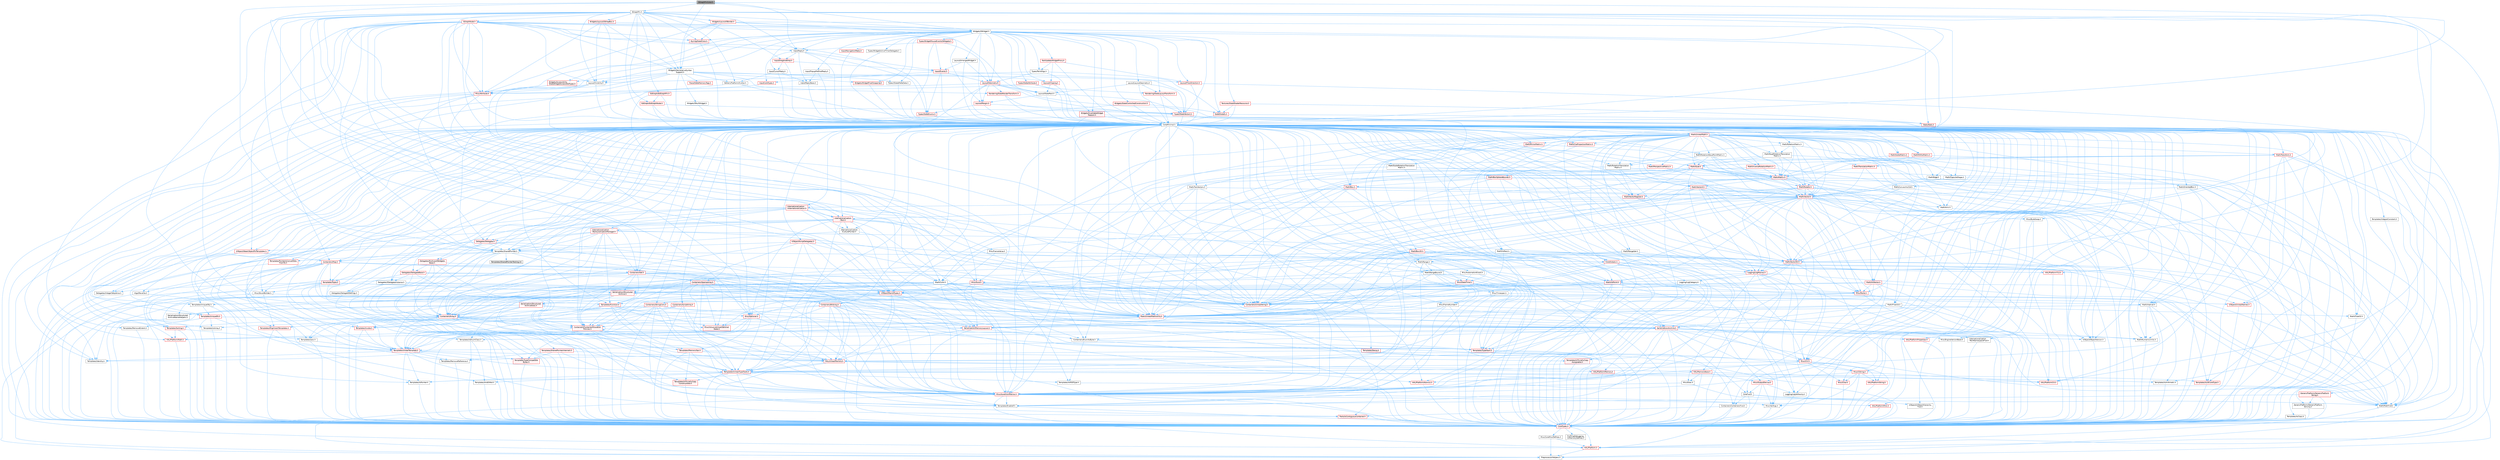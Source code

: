 digraph "SGraphPinColor.h"
{
 // INTERACTIVE_SVG=YES
 // LATEX_PDF_SIZE
  bgcolor="transparent";
  edge [fontname=Helvetica,fontsize=10,labelfontname=Helvetica,labelfontsize=10];
  node [fontname=Helvetica,fontsize=10,shape=box,height=0.2,width=0.4];
  Node1 [id="Node000001",label="SGraphPinColor.h",height=0.2,width=0.4,color="gray40", fillcolor="grey60", style="filled", fontcolor="black",tooltip=" "];
  Node1 -> Node2 [id="edge1_Node000001_Node000002",color="steelblue1",style="solid",tooltip=" "];
  Node2 [id="Node000002",label="CoreMinimal.h",height=0.2,width=0.4,color="grey40", fillcolor="white", style="filled",URL="$d7/d67/CoreMinimal_8h.html",tooltip=" "];
  Node2 -> Node3 [id="edge2_Node000002_Node000003",color="steelblue1",style="solid",tooltip=" "];
  Node3 [id="Node000003",label="CoreTypes.h",height=0.2,width=0.4,color="red", fillcolor="#FFF0F0", style="filled",URL="$dc/dec/CoreTypes_8h.html",tooltip=" "];
  Node3 -> Node4 [id="edge3_Node000003_Node000004",color="steelblue1",style="solid",tooltip=" "];
  Node4 [id="Node000004",label="HAL/Platform.h",height=0.2,width=0.4,color="red", fillcolor="#FFF0F0", style="filled",URL="$d9/dd0/Platform_8h.html",tooltip=" "];
  Node4 -> Node8 [id="edge4_Node000004_Node000008",color="steelblue1",style="solid",tooltip=" "];
  Node8 [id="Node000008",label="PreprocessorHelpers.h",height=0.2,width=0.4,color="grey40", fillcolor="white", style="filled",URL="$db/ddb/PreprocessorHelpers_8h.html",tooltip=" "];
  Node3 -> Node14 [id="edge5_Node000003_Node000014",color="steelblue1",style="solid",tooltip=" "];
  Node14 [id="Node000014",label="ProfilingDebugging\l/UMemoryDefines.h",height=0.2,width=0.4,color="grey40", fillcolor="white", style="filled",URL="$d2/da2/UMemoryDefines_8h.html",tooltip=" "];
  Node3 -> Node15 [id="edge6_Node000003_Node000015",color="steelblue1",style="solid",tooltip=" "];
  Node15 [id="Node000015",label="Misc/CoreMiscDefines.h",height=0.2,width=0.4,color="grey40", fillcolor="white", style="filled",URL="$da/d38/CoreMiscDefines_8h.html",tooltip=" "];
  Node15 -> Node4 [id="edge7_Node000015_Node000004",color="steelblue1",style="solid",tooltip=" "];
  Node15 -> Node8 [id="edge8_Node000015_Node000008",color="steelblue1",style="solid",tooltip=" "];
  Node2 -> Node17 [id="edge9_Node000002_Node000017",color="steelblue1",style="solid",tooltip=" "];
  Node17 [id="Node000017",label="CoreFwd.h",height=0.2,width=0.4,color="grey40", fillcolor="white", style="filled",URL="$d1/d1e/CoreFwd_8h.html",tooltip=" "];
  Node17 -> Node3 [id="edge10_Node000017_Node000003",color="steelblue1",style="solid",tooltip=" "];
  Node17 -> Node18 [id="edge11_Node000017_Node000018",color="steelblue1",style="solid",tooltip=" "];
  Node18 [id="Node000018",label="Containers/ContainersFwd.h",height=0.2,width=0.4,color="grey40", fillcolor="white", style="filled",URL="$d4/d0a/ContainersFwd_8h.html",tooltip=" "];
  Node18 -> Node4 [id="edge12_Node000018_Node000004",color="steelblue1",style="solid",tooltip=" "];
  Node18 -> Node3 [id="edge13_Node000018_Node000003",color="steelblue1",style="solid",tooltip=" "];
  Node18 -> Node19 [id="edge14_Node000018_Node000019",color="steelblue1",style="solid",tooltip=" "];
  Node19 [id="Node000019",label="Traits/IsContiguousContainer.h",height=0.2,width=0.4,color="red", fillcolor="#FFF0F0", style="filled",URL="$d5/d3c/IsContiguousContainer_8h.html",tooltip=" "];
  Node19 -> Node3 [id="edge15_Node000019_Node000003",color="steelblue1",style="solid",tooltip=" "];
  Node17 -> Node22 [id="edge16_Node000017_Node000022",color="steelblue1",style="solid",tooltip=" "];
  Node22 [id="Node000022",label="Math/MathFwd.h",height=0.2,width=0.4,color="grey40", fillcolor="white", style="filled",URL="$d2/d10/MathFwd_8h.html",tooltip=" "];
  Node22 -> Node4 [id="edge17_Node000022_Node000004",color="steelblue1",style="solid",tooltip=" "];
  Node17 -> Node23 [id="edge18_Node000017_Node000023",color="steelblue1",style="solid",tooltip=" "];
  Node23 [id="Node000023",label="UObject/UObjectHierarchy\lFwd.h",height=0.2,width=0.4,color="grey40", fillcolor="white", style="filled",URL="$d3/d13/UObjectHierarchyFwd_8h.html",tooltip=" "];
  Node2 -> Node23 [id="edge19_Node000002_Node000023",color="steelblue1",style="solid",tooltip=" "];
  Node2 -> Node18 [id="edge20_Node000002_Node000018",color="steelblue1",style="solid",tooltip=" "];
  Node2 -> Node24 [id="edge21_Node000002_Node000024",color="steelblue1",style="solid",tooltip=" "];
  Node24 [id="Node000024",label="Misc/VarArgs.h",height=0.2,width=0.4,color="grey40", fillcolor="white", style="filled",URL="$d5/d6f/VarArgs_8h.html",tooltip=" "];
  Node24 -> Node3 [id="edge22_Node000024_Node000003",color="steelblue1",style="solid",tooltip=" "];
  Node2 -> Node25 [id="edge23_Node000002_Node000025",color="steelblue1",style="solid",tooltip=" "];
  Node25 [id="Node000025",label="Logging/LogVerbosity.h",height=0.2,width=0.4,color="grey40", fillcolor="white", style="filled",URL="$d2/d8f/LogVerbosity_8h.html",tooltip=" "];
  Node25 -> Node3 [id="edge24_Node000025_Node000003",color="steelblue1",style="solid",tooltip=" "];
  Node2 -> Node26 [id="edge25_Node000002_Node000026",color="steelblue1",style="solid",tooltip=" "];
  Node26 [id="Node000026",label="Misc/OutputDevice.h",height=0.2,width=0.4,color="red", fillcolor="#FFF0F0", style="filled",URL="$d7/d32/OutputDevice_8h.html",tooltip=" "];
  Node26 -> Node17 [id="edge26_Node000026_Node000017",color="steelblue1",style="solid",tooltip=" "];
  Node26 -> Node3 [id="edge27_Node000026_Node000003",color="steelblue1",style="solid",tooltip=" "];
  Node26 -> Node25 [id="edge28_Node000026_Node000025",color="steelblue1",style="solid",tooltip=" "];
  Node26 -> Node24 [id="edge29_Node000026_Node000024",color="steelblue1",style="solid",tooltip=" "];
  Node2 -> Node32 [id="edge30_Node000002_Node000032",color="steelblue1",style="solid",tooltip=" "];
  Node32 [id="Node000032",label="HAL/PlatformCrt.h",height=0.2,width=0.4,color="red", fillcolor="#FFF0F0", style="filled",URL="$d8/d75/PlatformCrt_8h.html",tooltip=" "];
  Node2 -> Node42 [id="edge31_Node000002_Node000042",color="steelblue1",style="solid",tooltip=" "];
  Node42 [id="Node000042",label="HAL/PlatformMisc.h",height=0.2,width=0.4,color="red", fillcolor="#FFF0F0", style="filled",URL="$d0/df5/PlatformMisc_8h.html",tooltip=" "];
  Node42 -> Node3 [id="edge32_Node000042_Node000003",color="steelblue1",style="solid",tooltip=" "];
  Node2 -> Node61 [id="edge33_Node000002_Node000061",color="steelblue1",style="solid",tooltip=" "];
  Node61 [id="Node000061",label="Misc/AssertionMacros.h",height=0.2,width=0.4,color="red", fillcolor="#FFF0F0", style="filled",URL="$d0/dfa/AssertionMacros_8h.html",tooltip=" "];
  Node61 -> Node3 [id="edge34_Node000061_Node000003",color="steelblue1",style="solid",tooltip=" "];
  Node61 -> Node4 [id="edge35_Node000061_Node000004",color="steelblue1",style="solid",tooltip=" "];
  Node61 -> Node42 [id="edge36_Node000061_Node000042",color="steelblue1",style="solid",tooltip=" "];
  Node61 -> Node8 [id="edge37_Node000061_Node000008",color="steelblue1",style="solid",tooltip=" "];
  Node61 -> Node62 [id="edge38_Node000061_Node000062",color="steelblue1",style="solid",tooltip=" "];
  Node62 [id="Node000062",label="Templates/EnableIf.h",height=0.2,width=0.4,color="grey40", fillcolor="white", style="filled",URL="$d7/d60/EnableIf_8h.html",tooltip=" "];
  Node62 -> Node3 [id="edge39_Node000062_Node000003",color="steelblue1",style="solid",tooltip=" "];
  Node61 -> Node24 [id="edge40_Node000061_Node000024",color="steelblue1",style="solid",tooltip=" "];
  Node2 -> Node70 [id="edge41_Node000002_Node000070",color="steelblue1",style="solid",tooltip=" "];
  Node70 [id="Node000070",label="Templates/IsPointer.h",height=0.2,width=0.4,color="grey40", fillcolor="white", style="filled",URL="$d7/d05/IsPointer_8h.html",tooltip=" "];
  Node70 -> Node3 [id="edge42_Node000070_Node000003",color="steelblue1",style="solid",tooltip=" "];
  Node2 -> Node71 [id="edge43_Node000002_Node000071",color="steelblue1",style="solid",tooltip=" "];
  Node71 [id="Node000071",label="HAL/PlatformMemory.h",height=0.2,width=0.4,color="red", fillcolor="#FFF0F0", style="filled",URL="$de/d68/PlatformMemory_8h.html",tooltip=" "];
  Node71 -> Node3 [id="edge44_Node000071_Node000003",color="steelblue1",style="solid",tooltip=" "];
  Node2 -> Node54 [id="edge45_Node000002_Node000054",color="steelblue1",style="solid",tooltip=" "];
  Node54 [id="Node000054",label="HAL/PlatformAtomics.h",height=0.2,width=0.4,color="red", fillcolor="#FFF0F0", style="filled",URL="$d3/d36/PlatformAtomics_8h.html",tooltip=" "];
  Node54 -> Node3 [id="edge46_Node000054_Node000003",color="steelblue1",style="solid",tooltip=" "];
  Node2 -> Node76 [id="edge47_Node000002_Node000076",color="steelblue1",style="solid",tooltip=" "];
  Node76 [id="Node000076",label="Misc/Exec.h",height=0.2,width=0.4,color="grey40", fillcolor="white", style="filled",URL="$de/ddb/Exec_8h.html",tooltip=" "];
  Node76 -> Node3 [id="edge48_Node000076_Node000003",color="steelblue1",style="solid",tooltip=" "];
  Node76 -> Node61 [id="edge49_Node000076_Node000061",color="steelblue1",style="solid",tooltip=" "];
  Node2 -> Node77 [id="edge50_Node000002_Node000077",color="steelblue1",style="solid",tooltip=" "];
  Node77 [id="Node000077",label="HAL/MemoryBase.h",height=0.2,width=0.4,color="red", fillcolor="#FFF0F0", style="filled",URL="$d6/d9f/MemoryBase_8h.html",tooltip=" "];
  Node77 -> Node3 [id="edge51_Node000077_Node000003",color="steelblue1",style="solid",tooltip=" "];
  Node77 -> Node54 [id="edge52_Node000077_Node000054",color="steelblue1",style="solid",tooltip=" "];
  Node77 -> Node32 [id="edge53_Node000077_Node000032",color="steelblue1",style="solid",tooltip=" "];
  Node77 -> Node76 [id="edge54_Node000077_Node000076",color="steelblue1",style="solid",tooltip=" "];
  Node77 -> Node26 [id="edge55_Node000077_Node000026",color="steelblue1",style="solid",tooltip=" "];
  Node2 -> Node87 [id="edge56_Node000002_Node000087",color="steelblue1",style="solid",tooltip=" "];
  Node87 [id="Node000087",label="HAL/UnrealMemory.h",height=0.2,width=0.4,color="red", fillcolor="#FFF0F0", style="filled",URL="$d9/d96/UnrealMemory_8h.html",tooltip=" "];
  Node87 -> Node3 [id="edge57_Node000087_Node000003",color="steelblue1",style="solid",tooltip=" "];
  Node87 -> Node77 [id="edge58_Node000087_Node000077",color="steelblue1",style="solid",tooltip=" "];
  Node87 -> Node71 [id="edge59_Node000087_Node000071",color="steelblue1",style="solid",tooltip=" "];
  Node87 -> Node70 [id="edge60_Node000087_Node000070",color="steelblue1",style="solid",tooltip=" "];
  Node2 -> Node89 [id="edge61_Node000002_Node000089",color="steelblue1",style="solid",tooltip=" "];
  Node89 [id="Node000089",label="Templates/IsArithmetic.h",height=0.2,width=0.4,color="grey40", fillcolor="white", style="filled",URL="$d2/d5d/IsArithmetic_8h.html",tooltip=" "];
  Node89 -> Node3 [id="edge62_Node000089_Node000003",color="steelblue1",style="solid",tooltip=" "];
  Node2 -> Node83 [id="edge63_Node000002_Node000083",color="steelblue1",style="solid",tooltip=" "];
  Node83 [id="Node000083",label="Templates/AndOrNot.h",height=0.2,width=0.4,color="grey40", fillcolor="white", style="filled",URL="$db/d0a/AndOrNot_8h.html",tooltip=" "];
  Node83 -> Node3 [id="edge64_Node000083_Node000003",color="steelblue1",style="solid",tooltip=" "];
  Node2 -> Node90 [id="edge65_Node000002_Node000090",color="steelblue1",style="solid",tooltip=" "];
  Node90 [id="Node000090",label="Templates/IsPODType.h",height=0.2,width=0.4,color="grey40", fillcolor="white", style="filled",URL="$d7/db1/IsPODType_8h.html",tooltip=" "];
  Node90 -> Node3 [id="edge66_Node000090_Node000003",color="steelblue1",style="solid",tooltip=" "];
  Node2 -> Node91 [id="edge67_Node000002_Node000091",color="steelblue1",style="solid",tooltip=" "];
  Node91 [id="Node000091",label="Templates/IsUECoreType.h",height=0.2,width=0.4,color="red", fillcolor="#FFF0F0", style="filled",URL="$d1/db8/IsUECoreType_8h.html",tooltip=" "];
  Node91 -> Node3 [id="edge68_Node000091_Node000003",color="steelblue1",style="solid",tooltip=" "];
  Node2 -> Node84 [id="edge69_Node000002_Node000084",color="steelblue1",style="solid",tooltip=" "];
  Node84 [id="Node000084",label="Templates/IsTriviallyCopy\lConstructible.h",height=0.2,width=0.4,color="red", fillcolor="#FFF0F0", style="filled",URL="$d3/d78/IsTriviallyCopyConstructible_8h.html",tooltip=" "];
  Node84 -> Node3 [id="edge70_Node000084_Node000003",color="steelblue1",style="solid",tooltip=" "];
  Node2 -> Node92 [id="edge71_Node000002_Node000092",color="steelblue1",style="solid",tooltip=" "];
  Node92 [id="Node000092",label="Templates/UnrealTypeTraits.h",height=0.2,width=0.4,color="red", fillcolor="#FFF0F0", style="filled",URL="$d2/d2d/UnrealTypeTraits_8h.html",tooltip=" "];
  Node92 -> Node3 [id="edge72_Node000092_Node000003",color="steelblue1",style="solid",tooltip=" "];
  Node92 -> Node70 [id="edge73_Node000092_Node000070",color="steelblue1",style="solid",tooltip=" "];
  Node92 -> Node61 [id="edge74_Node000092_Node000061",color="steelblue1",style="solid",tooltip=" "];
  Node92 -> Node83 [id="edge75_Node000092_Node000083",color="steelblue1",style="solid",tooltip=" "];
  Node92 -> Node62 [id="edge76_Node000092_Node000062",color="steelblue1",style="solid",tooltip=" "];
  Node92 -> Node89 [id="edge77_Node000092_Node000089",color="steelblue1",style="solid",tooltip=" "];
  Node92 -> Node90 [id="edge78_Node000092_Node000090",color="steelblue1",style="solid",tooltip=" "];
  Node92 -> Node91 [id="edge79_Node000092_Node000091",color="steelblue1",style="solid",tooltip=" "];
  Node92 -> Node84 [id="edge80_Node000092_Node000084",color="steelblue1",style="solid",tooltip=" "];
  Node2 -> Node62 [id="edge81_Node000002_Node000062",color="steelblue1",style="solid",tooltip=" "];
  Node2 -> Node94 [id="edge82_Node000002_Node000094",color="steelblue1",style="solid",tooltip=" "];
  Node94 [id="Node000094",label="Templates/RemoveReference.h",height=0.2,width=0.4,color="grey40", fillcolor="white", style="filled",URL="$da/dbe/RemoveReference_8h.html",tooltip=" "];
  Node94 -> Node3 [id="edge83_Node000094_Node000003",color="steelblue1",style="solid",tooltip=" "];
  Node2 -> Node95 [id="edge84_Node000002_Node000095",color="steelblue1",style="solid",tooltip=" "];
  Node95 [id="Node000095",label="Templates/IntegralConstant.h",height=0.2,width=0.4,color="grey40", fillcolor="white", style="filled",URL="$db/d1b/IntegralConstant_8h.html",tooltip=" "];
  Node95 -> Node3 [id="edge85_Node000095_Node000003",color="steelblue1",style="solid",tooltip=" "];
  Node2 -> Node96 [id="edge86_Node000002_Node000096",color="steelblue1",style="solid",tooltip=" "];
  Node96 [id="Node000096",label="Templates/IsClass.h",height=0.2,width=0.4,color="grey40", fillcolor="white", style="filled",URL="$db/dcb/IsClass_8h.html",tooltip=" "];
  Node96 -> Node3 [id="edge87_Node000096_Node000003",color="steelblue1",style="solid",tooltip=" "];
  Node2 -> Node97 [id="edge88_Node000002_Node000097",color="steelblue1",style="solid",tooltip=" "];
  Node97 [id="Node000097",label="Templates/TypeCompatible\lBytes.h",height=0.2,width=0.4,color="red", fillcolor="#FFF0F0", style="filled",URL="$df/d0a/TypeCompatibleBytes_8h.html",tooltip=" "];
  Node97 -> Node3 [id="edge89_Node000097_Node000003",color="steelblue1",style="solid",tooltip=" "];
  Node2 -> Node19 [id="edge90_Node000002_Node000019",color="steelblue1",style="solid",tooltip=" "];
  Node2 -> Node98 [id="edge91_Node000002_Node000098",color="steelblue1",style="solid",tooltip=" "];
  Node98 [id="Node000098",label="Templates/UnrealTemplate.h",height=0.2,width=0.4,color="red", fillcolor="#FFF0F0", style="filled",URL="$d4/d24/UnrealTemplate_8h.html",tooltip=" "];
  Node98 -> Node3 [id="edge92_Node000098_Node000003",color="steelblue1",style="solid",tooltip=" "];
  Node98 -> Node70 [id="edge93_Node000098_Node000070",color="steelblue1",style="solid",tooltip=" "];
  Node98 -> Node87 [id="edge94_Node000098_Node000087",color="steelblue1",style="solid",tooltip=" "];
  Node98 -> Node92 [id="edge95_Node000098_Node000092",color="steelblue1",style="solid",tooltip=" "];
  Node98 -> Node94 [id="edge96_Node000098_Node000094",color="steelblue1",style="solid",tooltip=" "];
  Node98 -> Node97 [id="edge97_Node000098_Node000097",color="steelblue1",style="solid",tooltip=" "];
  Node98 -> Node65 [id="edge98_Node000098_Node000065",color="steelblue1",style="solid",tooltip=" "];
  Node65 [id="Node000065",label="Templates/Identity.h",height=0.2,width=0.4,color="grey40", fillcolor="white", style="filled",URL="$d0/dd5/Identity_8h.html",tooltip=" "];
  Node98 -> Node19 [id="edge99_Node000098_Node000019",color="steelblue1",style="solid",tooltip=" "];
  Node2 -> Node47 [id="edge100_Node000002_Node000047",color="steelblue1",style="solid",tooltip=" "];
  Node47 [id="Node000047",label="Math/NumericLimits.h",height=0.2,width=0.4,color="grey40", fillcolor="white", style="filled",URL="$df/d1b/NumericLimits_8h.html",tooltip=" "];
  Node47 -> Node3 [id="edge101_Node000047_Node000003",color="steelblue1",style="solid",tooltip=" "];
  Node2 -> Node102 [id="edge102_Node000002_Node000102",color="steelblue1",style="solid",tooltip=" "];
  Node102 [id="Node000102",label="HAL/PlatformMath.h",height=0.2,width=0.4,color="red", fillcolor="#FFF0F0", style="filled",URL="$dc/d53/PlatformMath_8h.html",tooltip=" "];
  Node102 -> Node3 [id="edge103_Node000102_Node000003",color="steelblue1",style="solid",tooltip=" "];
  Node2 -> Node85 [id="edge104_Node000002_Node000085",color="steelblue1",style="solid",tooltip=" "];
  Node85 [id="Node000085",label="Templates/IsTriviallyCopy\lAssignable.h",height=0.2,width=0.4,color="red", fillcolor="#FFF0F0", style="filled",URL="$d2/df2/IsTriviallyCopyAssignable_8h.html",tooltip=" "];
  Node85 -> Node3 [id="edge105_Node000085_Node000003",color="steelblue1",style="solid",tooltip=" "];
  Node2 -> Node110 [id="edge106_Node000002_Node000110",color="steelblue1",style="solid",tooltip=" "];
  Node110 [id="Node000110",label="Templates/MemoryOps.h",height=0.2,width=0.4,color="red", fillcolor="#FFF0F0", style="filled",URL="$db/dea/MemoryOps_8h.html",tooltip=" "];
  Node110 -> Node3 [id="edge107_Node000110_Node000003",color="steelblue1",style="solid",tooltip=" "];
  Node110 -> Node87 [id="edge108_Node000110_Node000087",color="steelblue1",style="solid",tooltip=" "];
  Node110 -> Node85 [id="edge109_Node000110_Node000085",color="steelblue1",style="solid",tooltip=" "];
  Node110 -> Node84 [id="edge110_Node000110_Node000084",color="steelblue1",style="solid",tooltip=" "];
  Node110 -> Node92 [id="edge111_Node000110_Node000092",color="steelblue1",style="solid",tooltip=" "];
  Node2 -> Node111 [id="edge112_Node000002_Node000111",color="steelblue1",style="solid",tooltip=" "];
  Node111 [id="Node000111",label="Containers/ContainerAllocation\lPolicies.h",height=0.2,width=0.4,color="red", fillcolor="#FFF0F0", style="filled",URL="$d7/dff/ContainerAllocationPolicies_8h.html",tooltip=" "];
  Node111 -> Node3 [id="edge113_Node000111_Node000003",color="steelblue1",style="solid",tooltip=" "];
  Node111 -> Node111 [id="edge114_Node000111_Node000111",color="steelblue1",style="solid",tooltip=" "];
  Node111 -> Node102 [id="edge115_Node000111_Node000102",color="steelblue1",style="solid",tooltip=" "];
  Node111 -> Node87 [id="edge116_Node000111_Node000087",color="steelblue1",style="solid",tooltip=" "];
  Node111 -> Node47 [id="edge117_Node000111_Node000047",color="steelblue1",style="solid",tooltip=" "];
  Node111 -> Node61 [id="edge118_Node000111_Node000061",color="steelblue1",style="solid",tooltip=" "];
  Node111 -> Node110 [id="edge119_Node000111_Node000110",color="steelblue1",style="solid",tooltip=" "];
  Node111 -> Node97 [id="edge120_Node000111_Node000097",color="steelblue1",style="solid",tooltip=" "];
  Node2 -> Node114 [id="edge121_Node000002_Node000114",color="steelblue1",style="solid",tooltip=" "];
  Node114 [id="Node000114",label="Templates/IsEnumClass.h",height=0.2,width=0.4,color="grey40", fillcolor="white", style="filled",URL="$d7/d15/IsEnumClass_8h.html",tooltip=" "];
  Node114 -> Node3 [id="edge122_Node000114_Node000003",color="steelblue1",style="solid",tooltip=" "];
  Node114 -> Node83 [id="edge123_Node000114_Node000083",color="steelblue1",style="solid",tooltip=" "];
  Node2 -> Node115 [id="edge124_Node000002_Node000115",color="steelblue1",style="solid",tooltip=" "];
  Node115 [id="Node000115",label="HAL/PlatformProperties.h",height=0.2,width=0.4,color="red", fillcolor="#FFF0F0", style="filled",URL="$d9/db0/PlatformProperties_8h.html",tooltip=" "];
  Node115 -> Node3 [id="edge125_Node000115_Node000003",color="steelblue1",style="solid",tooltip=" "];
  Node2 -> Node118 [id="edge126_Node000002_Node000118",color="steelblue1",style="solid",tooltip=" "];
  Node118 [id="Node000118",label="Misc/EngineVersionBase.h",height=0.2,width=0.4,color="grey40", fillcolor="white", style="filled",URL="$d5/d2b/EngineVersionBase_8h.html",tooltip=" "];
  Node118 -> Node3 [id="edge127_Node000118_Node000003",color="steelblue1",style="solid",tooltip=" "];
  Node2 -> Node119 [id="edge128_Node000002_Node000119",color="steelblue1",style="solid",tooltip=" "];
  Node119 [id="Node000119",label="Internationalization\l/TextNamespaceFwd.h",height=0.2,width=0.4,color="grey40", fillcolor="white", style="filled",URL="$d8/d97/TextNamespaceFwd_8h.html",tooltip=" "];
  Node119 -> Node3 [id="edge129_Node000119_Node000003",color="steelblue1",style="solid",tooltip=" "];
  Node2 -> Node120 [id="edge130_Node000002_Node000120",color="steelblue1",style="solid",tooltip=" "];
  Node120 [id="Node000120",label="Serialization/Archive.h",height=0.2,width=0.4,color="red", fillcolor="#FFF0F0", style="filled",URL="$d7/d3b/Archive_8h.html",tooltip=" "];
  Node120 -> Node17 [id="edge131_Node000120_Node000017",color="steelblue1",style="solid",tooltip=" "];
  Node120 -> Node3 [id="edge132_Node000120_Node000003",color="steelblue1",style="solid",tooltip=" "];
  Node120 -> Node115 [id="edge133_Node000120_Node000115",color="steelblue1",style="solid",tooltip=" "];
  Node120 -> Node119 [id="edge134_Node000120_Node000119",color="steelblue1",style="solid",tooltip=" "];
  Node120 -> Node22 [id="edge135_Node000120_Node000022",color="steelblue1",style="solid",tooltip=" "];
  Node120 -> Node61 [id="edge136_Node000120_Node000061",color="steelblue1",style="solid",tooltip=" "];
  Node120 -> Node118 [id="edge137_Node000120_Node000118",color="steelblue1",style="solid",tooltip=" "];
  Node120 -> Node24 [id="edge138_Node000120_Node000024",color="steelblue1",style="solid",tooltip=" "];
  Node120 -> Node62 [id="edge139_Node000120_Node000062",color="steelblue1",style="solid",tooltip=" "];
  Node120 -> Node114 [id="edge140_Node000120_Node000114",color="steelblue1",style="solid",tooltip=" "];
  Node120 -> Node98 [id="edge141_Node000120_Node000098",color="steelblue1",style="solid",tooltip=" "];
  Node120 -> Node123 [id="edge142_Node000120_Node000123",color="steelblue1",style="solid",tooltip=" "];
  Node123 [id="Node000123",label="UObject/ObjectVersion.h",height=0.2,width=0.4,color="grey40", fillcolor="white", style="filled",URL="$da/d63/ObjectVersion_8h.html",tooltip=" "];
  Node123 -> Node3 [id="edge143_Node000123_Node000003",color="steelblue1",style="solid",tooltip=" "];
  Node2 -> Node124 [id="edge144_Node000002_Node000124",color="steelblue1",style="solid",tooltip=" "];
  Node124 [id="Node000124",label="Templates/Less.h",height=0.2,width=0.4,color="grey40", fillcolor="white", style="filled",URL="$de/dc8/Less_8h.html",tooltip=" "];
  Node124 -> Node3 [id="edge145_Node000124_Node000003",color="steelblue1",style="solid",tooltip=" "];
  Node124 -> Node98 [id="edge146_Node000124_Node000098",color="steelblue1",style="solid",tooltip=" "];
  Node2 -> Node125 [id="edge147_Node000002_Node000125",color="steelblue1",style="solid",tooltip=" "];
  Node125 [id="Node000125",label="Templates/Sorting.h",height=0.2,width=0.4,color="red", fillcolor="#FFF0F0", style="filled",URL="$d3/d9e/Sorting_8h.html",tooltip=" "];
  Node125 -> Node3 [id="edge148_Node000125_Node000003",color="steelblue1",style="solid",tooltip=" "];
  Node125 -> Node102 [id="edge149_Node000125_Node000102",color="steelblue1",style="solid",tooltip=" "];
  Node125 -> Node124 [id="edge150_Node000125_Node000124",color="steelblue1",style="solid",tooltip=" "];
  Node2 -> Node136 [id="edge151_Node000002_Node000136",color="steelblue1",style="solid",tooltip=" "];
  Node136 [id="Node000136",label="Misc/Char.h",height=0.2,width=0.4,color="red", fillcolor="#FFF0F0", style="filled",URL="$d0/d58/Char_8h.html",tooltip=" "];
  Node136 -> Node3 [id="edge152_Node000136_Node000003",color="steelblue1",style="solid",tooltip=" "];
  Node2 -> Node139 [id="edge153_Node000002_Node000139",color="steelblue1",style="solid",tooltip=" "];
  Node139 [id="Node000139",label="GenericPlatform/GenericPlatform\lStricmp.h",height=0.2,width=0.4,color="grey40", fillcolor="white", style="filled",URL="$d2/d86/GenericPlatformStricmp_8h.html",tooltip=" "];
  Node139 -> Node3 [id="edge154_Node000139_Node000003",color="steelblue1",style="solid",tooltip=" "];
  Node2 -> Node140 [id="edge155_Node000002_Node000140",color="steelblue1",style="solid",tooltip=" "];
  Node140 [id="Node000140",label="GenericPlatform/GenericPlatform\lString.h",height=0.2,width=0.4,color="red", fillcolor="#FFF0F0", style="filled",URL="$dd/d20/GenericPlatformString_8h.html",tooltip=" "];
  Node140 -> Node3 [id="edge156_Node000140_Node000003",color="steelblue1",style="solid",tooltip=" "];
  Node140 -> Node139 [id="edge157_Node000140_Node000139",color="steelblue1",style="solid",tooltip=" "];
  Node140 -> Node62 [id="edge158_Node000140_Node000062",color="steelblue1",style="solid",tooltip=" "];
  Node2 -> Node73 [id="edge159_Node000002_Node000073",color="steelblue1",style="solid",tooltip=" "];
  Node73 [id="Node000073",label="HAL/PlatformString.h",height=0.2,width=0.4,color="red", fillcolor="#FFF0F0", style="filled",URL="$db/db5/PlatformString_8h.html",tooltip=" "];
  Node73 -> Node3 [id="edge160_Node000073_Node000003",color="steelblue1",style="solid",tooltip=" "];
  Node2 -> Node143 [id="edge161_Node000002_Node000143",color="steelblue1",style="solid",tooltip=" "];
  Node143 [id="Node000143",label="Misc/CString.h",height=0.2,width=0.4,color="red", fillcolor="#FFF0F0", style="filled",URL="$d2/d49/CString_8h.html",tooltip=" "];
  Node143 -> Node3 [id="edge162_Node000143_Node000003",color="steelblue1",style="solid",tooltip=" "];
  Node143 -> Node32 [id="edge163_Node000143_Node000032",color="steelblue1",style="solid",tooltip=" "];
  Node143 -> Node73 [id="edge164_Node000143_Node000073",color="steelblue1",style="solid",tooltip=" "];
  Node143 -> Node61 [id="edge165_Node000143_Node000061",color="steelblue1",style="solid",tooltip=" "];
  Node143 -> Node136 [id="edge166_Node000143_Node000136",color="steelblue1",style="solid",tooltip=" "];
  Node143 -> Node24 [id="edge167_Node000143_Node000024",color="steelblue1",style="solid",tooltip=" "];
  Node2 -> Node144 [id="edge168_Node000002_Node000144",color="steelblue1",style="solid",tooltip=" "];
  Node144 [id="Node000144",label="Misc/Crc.h",height=0.2,width=0.4,color="red", fillcolor="#FFF0F0", style="filled",URL="$d4/dd2/Crc_8h.html",tooltip=" "];
  Node144 -> Node3 [id="edge169_Node000144_Node000003",color="steelblue1",style="solid",tooltip=" "];
  Node144 -> Node73 [id="edge170_Node000144_Node000073",color="steelblue1",style="solid",tooltip=" "];
  Node144 -> Node61 [id="edge171_Node000144_Node000061",color="steelblue1",style="solid",tooltip=" "];
  Node144 -> Node143 [id="edge172_Node000144_Node000143",color="steelblue1",style="solid",tooltip=" "];
  Node144 -> Node136 [id="edge173_Node000144_Node000136",color="steelblue1",style="solid",tooltip=" "];
  Node144 -> Node92 [id="edge174_Node000144_Node000092",color="steelblue1",style="solid",tooltip=" "];
  Node2 -> Node135 [id="edge175_Node000002_Node000135",color="steelblue1",style="solid",tooltip=" "];
  Node135 [id="Node000135",label="Math/UnrealMathUtility.h",height=0.2,width=0.4,color="red", fillcolor="#FFF0F0", style="filled",URL="$db/db8/UnrealMathUtility_8h.html",tooltip=" "];
  Node135 -> Node3 [id="edge176_Node000135_Node000003",color="steelblue1",style="solid",tooltip=" "];
  Node135 -> Node61 [id="edge177_Node000135_Node000061",color="steelblue1",style="solid",tooltip=" "];
  Node135 -> Node102 [id="edge178_Node000135_Node000102",color="steelblue1",style="solid",tooltip=" "];
  Node135 -> Node22 [id="edge179_Node000135_Node000022",color="steelblue1",style="solid",tooltip=" "];
  Node135 -> Node65 [id="edge180_Node000135_Node000065",color="steelblue1",style="solid",tooltip=" "];
  Node2 -> Node145 [id="edge181_Node000002_Node000145",color="steelblue1",style="solid",tooltip=" "];
  Node145 [id="Node000145",label="Containers/UnrealString.h",height=0.2,width=0.4,color="red", fillcolor="#FFF0F0", style="filled",URL="$d5/dba/UnrealString_8h.html",tooltip=" "];
  Node2 -> Node149 [id="edge182_Node000002_Node000149",color="steelblue1",style="solid",tooltip=" "];
  Node149 [id="Node000149",label="Containers/Array.h",height=0.2,width=0.4,color="red", fillcolor="#FFF0F0", style="filled",URL="$df/dd0/Array_8h.html",tooltip=" "];
  Node149 -> Node3 [id="edge183_Node000149_Node000003",color="steelblue1",style="solid",tooltip=" "];
  Node149 -> Node61 [id="edge184_Node000149_Node000061",color="steelblue1",style="solid",tooltip=" "];
  Node149 -> Node150 [id="edge185_Node000149_Node000150",color="steelblue1",style="solid",tooltip=" "];
  Node150 [id="Node000150",label="Misc/IntrusiveUnsetOptional\lState.h",height=0.2,width=0.4,color="red", fillcolor="#FFF0F0", style="filled",URL="$d2/d0a/IntrusiveUnsetOptionalState_8h.html",tooltip=" "];
  Node149 -> Node87 [id="edge186_Node000149_Node000087",color="steelblue1",style="solid",tooltip=" "];
  Node149 -> Node92 [id="edge187_Node000149_Node000092",color="steelblue1",style="solid",tooltip=" "];
  Node149 -> Node98 [id="edge188_Node000149_Node000098",color="steelblue1",style="solid",tooltip=" "];
  Node149 -> Node111 [id="edge189_Node000149_Node000111",color="steelblue1",style="solid",tooltip=" "];
  Node149 -> Node120 [id="edge190_Node000149_Node000120",color="steelblue1",style="solid",tooltip=" "];
  Node149 -> Node128 [id="edge191_Node000149_Node000128",color="steelblue1",style="solid",tooltip=" "];
  Node128 [id="Node000128",label="Templates/Invoke.h",height=0.2,width=0.4,color="red", fillcolor="#FFF0F0", style="filled",URL="$d7/deb/Invoke_8h.html",tooltip=" "];
  Node128 -> Node3 [id="edge192_Node000128_Node000003",color="steelblue1",style="solid",tooltip=" "];
  Node128 -> Node98 [id="edge193_Node000128_Node000098",color="steelblue1",style="solid",tooltip=" "];
  Node149 -> Node124 [id="edge194_Node000149_Node000124",color="steelblue1",style="solid",tooltip=" "];
  Node149 -> Node125 [id="edge195_Node000149_Node000125",color="steelblue1",style="solid",tooltip=" "];
  Node149 -> Node172 [id="edge196_Node000149_Node000172",color="steelblue1",style="solid",tooltip=" "];
  Node172 [id="Node000172",label="Templates/AlignmentTemplates.h",height=0.2,width=0.4,color="red", fillcolor="#FFF0F0", style="filled",URL="$dd/d32/AlignmentTemplates_8h.html",tooltip=" "];
  Node172 -> Node3 [id="edge197_Node000172_Node000003",color="steelblue1",style="solid",tooltip=" "];
  Node172 -> Node70 [id="edge198_Node000172_Node000070",color="steelblue1",style="solid",tooltip=" "];
  Node2 -> Node173 [id="edge199_Node000002_Node000173",color="steelblue1",style="solid",tooltip=" "];
  Node173 [id="Node000173",label="Misc/FrameNumber.h",height=0.2,width=0.4,color="grey40", fillcolor="white", style="filled",URL="$dd/dbd/FrameNumber_8h.html",tooltip=" "];
  Node173 -> Node3 [id="edge200_Node000173_Node000003",color="steelblue1",style="solid",tooltip=" "];
  Node173 -> Node47 [id="edge201_Node000173_Node000047",color="steelblue1",style="solid",tooltip=" "];
  Node173 -> Node135 [id="edge202_Node000173_Node000135",color="steelblue1",style="solid",tooltip=" "];
  Node173 -> Node62 [id="edge203_Node000173_Node000062",color="steelblue1",style="solid",tooltip=" "];
  Node173 -> Node92 [id="edge204_Node000173_Node000092",color="steelblue1",style="solid",tooltip=" "];
  Node2 -> Node174 [id="edge205_Node000002_Node000174",color="steelblue1",style="solid",tooltip=" "];
  Node174 [id="Node000174",label="Misc/Timespan.h",height=0.2,width=0.4,color="grey40", fillcolor="white", style="filled",URL="$da/dd9/Timespan_8h.html",tooltip=" "];
  Node174 -> Node3 [id="edge206_Node000174_Node000003",color="steelblue1",style="solid",tooltip=" "];
  Node174 -> Node175 [id="edge207_Node000174_Node000175",color="steelblue1",style="solid",tooltip=" "];
  Node175 [id="Node000175",label="Math/Interval.h",height=0.2,width=0.4,color="grey40", fillcolor="white", style="filled",URL="$d1/d55/Interval_8h.html",tooltip=" "];
  Node175 -> Node3 [id="edge208_Node000175_Node000003",color="steelblue1",style="solid",tooltip=" "];
  Node175 -> Node89 [id="edge209_Node000175_Node000089",color="steelblue1",style="solid",tooltip=" "];
  Node175 -> Node92 [id="edge210_Node000175_Node000092",color="steelblue1",style="solid",tooltip=" "];
  Node175 -> Node47 [id="edge211_Node000175_Node000047",color="steelblue1",style="solid",tooltip=" "];
  Node175 -> Node135 [id="edge212_Node000175_Node000135",color="steelblue1",style="solid",tooltip=" "];
  Node174 -> Node135 [id="edge213_Node000174_Node000135",color="steelblue1",style="solid",tooltip=" "];
  Node174 -> Node61 [id="edge214_Node000174_Node000061",color="steelblue1",style="solid",tooltip=" "];
  Node2 -> Node176 [id="edge215_Node000002_Node000176",color="steelblue1",style="solid",tooltip=" "];
  Node176 [id="Node000176",label="Containers/StringConv.h",height=0.2,width=0.4,color="red", fillcolor="#FFF0F0", style="filled",URL="$d3/ddf/StringConv_8h.html",tooltip=" "];
  Node176 -> Node3 [id="edge216_Node000176_Node000003",color="steelblue1",style="solid",tooltip=" "];
  Node176 -> Node61 [id="edge217_Node000176_Node000061",color="steelblue1",style="solid",tooltip=" "];
  Node176 -> Node111 [id="edge218_Node000176_Node000111",color="steelblue1",style="solid",tooltip=" "];
  Node176 -> Node149 [id="edge219_Node000176_Node000149",color="steelblue1",style="solid",tooltip=" "];
  Node176 -> Node143 [id="edge220_Node000176_Node000143",color="steelblue1",style="solid",tooltip=" "];
  Node176 -> Node177 [id="edge221_Node000176_Node000177",color="steelblue1",style="solid",tooltip=" "];
  Node177 [id="Node000177",label="Templates/IsArray.h",height=0.2,width=0.4,color="grey40", fillcolor="white", style="filled",URL="$d8/d8d/IsArray_8h.html",tooltip=" "];
  Node177 -> Node3 [id="edge222_Node000177_Node000003",color="steelblue1",style="solid",tooltip=" "];
  Node176 -> Node98 [id="edge223_Node000176_Node000098",color="steelblue1",style="solid",tooltip=" "];
  Node176 -> Node92 [id="edge224_Node000176_Node000092",color="steelblue1",style="solid",tooltip=" "];
  Node176 -> Node19 [id="edge225_Node000176_Node000019",color="steelblue1",style="solid",tooltip=" "];
  Node2 -> Node178 [id="edge226_Node000002_Node000178",color="steelblue1",style="solid",tooltip=" "];
  Node178 [id="Node000178",label="UObject/UnrealNames.h",height=0.2,width=0.4,color="red", fillcolor="#FFF0F0", style="filled",URL="$d8/db1/UnrealNames_8h.html",tooltip=" "];
  Node178 -> Node3 [id="edge227_Node000178_Node000003",color="steelblue1",style="solid",tooltip=" "];
  Node2 -> Node180 [id="edge228_Node000002_Node000180",color="steelblue1",style="solid",tooltip=" "];
  Node180 [id="Node000180",label="UObject/NameTypes.h",height=0.2,width=0.4,color="red", fillcolor="#FFF0F0", style="filled",URL="$d6/d35/NameTypes_8h.html",tooltip=" "];
  Node180 -> Node3 [id="edge229_Node000180_Node000003",color="steelblue1",style="solid",tooltip=" "];
  Node180 -> Node61 [id="edge230_Node000180_Node000061",color="steelblue1",style="solid",tooltip=" "];
  Node180 -> Node87 [id="edge231_Node000180_Node000087",color="steelblue1",style="solid",tooltip=" "];
  Node180 -> Node92 [id="edge232_Node000180_Node000092",color="steelblue1",style="solid",tooltip=" "];
  Node180 -> Node98 [id="edge233_Node000180_Node000098",color="steelblue1",style="solid",tooltip=" "];
  Node180 -> Node145 [id="edge234_Node000180_Node000145",color="steelblue1",style="solid",tooltip=" "];
  Node180 -> Node176 [id="edge235_Node000180_Node000176",color="steelblue1",style="solid",tooltip=" "];
  Node180 -> Node178 [id="edge236_Node000180_Node000178",color="steelblue1",style="solid",tooltip=" "];
  Node180 -> Node157 [id="edge237_Node000180_Node000157",color="steelblue1",style="solid",tooltip=" "];
  Node157 [id="Node000157",label="Serialization/MemoryLayout.h",height=0.2,width=0.4,color="red", fillcolor="#FFF0F0", style="filled",URL="$d7/d66/MemoryLayout_8h.html",tooltip=" "];
  Node157 -> Node160 [id="edge238_Node000157_Node000160",color="steelblue1",style="solid",tooltip=" "];
  Node160 [id="Node000160",label="Containers/EnumAsByte.h",height=0.2,width=0.4,color="grey40", fillcolor="white", style="filled",URL="$d6/d9a/EnumAsByte_8h.html",tooltip=" "];
  Node160 -> Node3 [id="edge239_Node000160_Node000003",color="steelblue1",style="solid",tooltip=" "];
  Node160 -> Node90 [id="edge240_Node000160_Node000090",color="steelblue1",style="solid",tooltip=" "];
  Node160 -> Node161 [id="edge241_Node000160_Node000161",color="steelblue1",style="solid",tooltip=" "];
  Node161 [id="Node000161",label="Templates/TypeHash.h",height=0.2,width=0.4,color="red", fillcolor="#FFF0F0", style="filled",URL="$d1/d62/TypeHash_8h.html",tooltip=" "];
  Node161 -> Node3 [id="edge242_Node000161_Node000003",color="steelblue1",style="solid",tooltip=" "];
  Node161 -> Node144 [id="edge243_Node000161_Node000144",color="steelblue1",style="solid",tooltip=" "];
  Node157 -> Node87 [id="edge244_Node000157_Node000087",color="steelblue1",style="solid",tooltip=" "];
  Node157 -> Node62 [id="edge245_Node000157_Node000062",color="steelblue1",style="solid",tooltip=" "];
  Node157 -> Node98 [id="edge246_Node000157_Node000098",color="steelblue1",style="solid",tooltip=" "];
  Node180 -> Node150 [id="edge247_Node000180_Node000150",color="steelblue1",style="solid",tooltip=" "];
  Node2 -> Node188 [id="edge248_Node000002_Node000188",color="steelblue1",style="solid",tooltip=" "];
  Node188 [id="Node000188",label="Misc/Parse.h",height=0.2,width=0.4,color="red", fillcolor="#FFF0F0", style="filled",URL="$dc/d71/Parse_8h.html",tooltip=" "];
  Node188 -> Node145 [id="edge249_Node000188_Node000145",color="steelblue1",style="solid",tooltip=" "];
  Node188 -> Node3 [id="edge250_Node000188_Node000003",color="steelblue1",style="solid",tooltip=" "];
  Node188 -> Node32 [id="edge251_Node000188_Node000032",color="steelblue1",style="solid",tooltip=" "];
  Node188 -> Node189 [id="edge252_Node000188_Node000189",color="steelblue1",style="solid",tooltip=" "];
  Node189 [id="Node000189",label="Templates/Function.h",height=0.2,width=0.4,color="red", fillcolor="#FFF0F0", style="filled",URL="$df/df5/Function_8h.html",tooltip=" "];
  Node189 -> Node3 [id="edge253_Node000189_Node000003",color="steelblue1",style="solid",tooltip=" "];
  Node189 -> Node61 [id="edge254_Node000189_Node000061",color="steelblue1",style="solid",tooltip=" "];
  Node189 -> Node150 [id="edge255_Node000189_Node000150",color="steelblue1",style="solid",tooltip=" "];
  Node189 -> Node87 [id="edge256_Node000189_Node000087",color="steelblue1",style="solid",tooltip=" "];
  Node189 -> Node92 [id="edge257_Node000189_Node000092",color="steelblue1",style="solid",tooltip=" "];
  Node189 -> Node128 [id="edge258_Node000189_Node000128",color="steelblue1",style="solid",tooltip=" "];
  Node189 -> Node98 [id="edge259_Node000189_Node000098",color="steelblue1",style="solid",tooltip=" "];
  Node189 -> Node135 [id="edge260_Node000189_Node000135",color="steelblue1",style="solid",tooltip=" "];
  Node2 -> Node172 [id="edge261_Node000002_Node000172",color="steelblue1",style="solid",tooltip=" "];
  Node2 -> Node191 [id="edge262_Node000002_Node000191",color="steelblue1",style="solid",tooltip=" "];
  Node191 [id="Node000191",label="Misc/StructBuilder.h",height=0.2,width=0.4,color="grey40", fillcolor="white", style="filled",URL="$d9/db3/StructBuilder_8h.html",tooltip=" "];
  Node191 -> Node3 [id="edge263_Node000191_Node000003",color="steelblue1",style="solid",tooltip=" "];
  Node191 -> Node135 [id="edge264_Node000191_Node000135",color="steelblue1",style="solid",tooltip=" "];
  Node191 -> Node172 [id="edge265_Node000191_Node000172",color="steelblue1",style="solid",tooltip=" "];
  Node2 -> Node104 [id="edge266_Node000002_Node000104",color="steelblue1",style="solid",tooltip=" "];
  Node104 [id="Node000104",label="Templates/Decay.h",height=0.2,width=0.4,color="red", fillcolor="#FFF0F0", style="filled",URL="$dd/d0f/Decay_8h.html",tooltip=" "];
  Node104 -> Node3 [id="edge267_Node000104_Node000003",color="steelblue1",style="solid",tooltip=" "];
  Node104 -> Node94 [id="edge268_Node000104_Node000094",color="steelblue1",style="solid",tooltip=" "];
  Node2 -> Node192 [id="edge269_Node000002_Node000192",color="steelblue1",style="solid",tooltip=" "];
  Node192 [id="Node000192",label="Templates/PointerIsConvertible\lFromTo.h",height=0.2,width=0.4,color="red", fillcolor="#FFF0F0", style="filled",URL="$d6/d65/PointerIsConvertibleFromTo_8h.html",tooltip=" "];
  Node192 -> Node3 [id="edge270_Node000192_Node000003",color="steelblue1",style="solid",tooltip=" "];
  Node2 -> Node128 [id="edge271_Node000002_Node000128",color="steelblue1",style="solid",tooltip=" "];
  Node2 -> Node189 [id="edge272_Node000002_Node000189",color="steelblue1",style="solid",tooltip=" "];
  Node2 -> Node161 [id="edge273_Node000002_Node000161",color="steelblue1",style="solid",tooltip=" "];
  Node2 -> Node193 [id="edge274_Node000002_Node000193",color="steelblue1",style="solid",tooltip=" "];
  Node193 [id="Node000193",label="Containers/ScriptArray.h",height=0.2,width=0.4,color="red", fillcolor="#FFF0F0", style="filled",URL="$dc/daf/ScriptArray_8h.html",tooltip=" "];
  Node193 -> Node3 [id="edge275_Node000193_Node000003",color="steelblue1",style="solid",tooltip=" "];
  Node193 -> Node61 [id="edge276_Node000193_Node000061",color="steelblue1",style="solid",tooltip=" "];
  Node193 -> Node87 [id="edge277_Node000193_Node000087",color="steelblue1",style="solid",tooltip=" "];
  Node193 -> Node111 [id="edge278_Node000193_Node000111",color="steelblue1",style="solid",tooltip=" "];
  Node193 -> Node149 [id="edge279_Node000193_Node000149",color="steelblue1",style="solid",tooltip=" "];
  Node2 -> Node194 [id="edge280_Node000002_Node000194",color="steelblue1",style="solid",tooltip=" "];
  Node194 [id="Node000194",label="Containers/BitArray.h",height=0.2,width=0.4,color="red", fillcolor="#FFF0F0", style="filled",URL="$d1/de4/BitArray_8h.html",tooltip=" "];
  Node194 -> Node111 [id="edge281_Node000194_Node000111",color="steelblue1",style="solid",tooltip=" "];
  Node194 -> Node3 [id="edge282_Node000194_Node000003",color="steelblue1",style="solid",tooltip=" "];
  Node194 -> Node54 [id="edge283_Node000194_Node000054",color="steelblue1",style="solid",tooltip=" "];
  Node194 -> Node87 [id="edge284_Node000194_Node000087",color="steelblue1",style="solid",tooltip=" "];
  Node194 -> Node135 [id="edge285_Node000194_Node000135",color="steelblue1",style="solid",tooltip=" "];
  Node194 -> Node61 [id="edge286_Node000194_Node000061",color="steelblue1",style="solid",tooltip=" "];
  Node194 -> Node120 [id="edge287_Node000194_Node000120",color="steelblue1",style="solid",tooltip=" "];
  Node194 -> Node157 [id="edge288_Node000194_Node000157",color="steelblue1",style="solid",tooltip=" "];
  Node194 -> Node62 [id="edge289_Node000194_Node000062",color="steelblue1",style="solid",tooltip=" "];
  Node194 -> Node128 [id="edge290_Node000194_Node000128",color="steelblue1",style="solid",tooltip=" "];
  Node194 -> Node98 [id="edge291_Node000194_Node000098",color="steelblue1",style="solid",tooltip=" "];
  Node194 -> Node92 [id="edge292_Node000194_Node000092",color="steelblue1",style="solid",tooltip=" "];
  Node2 -> Node195 [id="edge293_Node000002_Node000195",color="steelblue1",style="solid",tooltip=" "];
  Node195 [id="Node000195",label="Containers/SparseArray.h",height=0.2,width=0.4,color="red", fillcolor="#FFF0F0", style="filled",URL="$d5/dbf/SparseArray_8h.html",tooltip=" "];
  Node195 -> Node3 [id="edge294_Node000195_Node000003",color="steelblue1",style="solid",tooltip=" "];
  Node195 -> Node61 [id="edge295_Node000195_Node000061",color="steelblue1",style="solid",tooltip=" "];
  Node195 -> Node87 [id="edge296_Node000195_Node000087",color="steelblue1",style="solid",tooltip=" "];
  Node195 -> Node92 [id="edge297_Node000195_Node000092",color="steelblue1",style="solid",tooltip=" "];
  Node195 -> Node98 [id="edge298_Node000195_Node000098",color="steelblue1",style="solid",tooltip=" "];
  Node195 -> Node111 [id="edge299_Node000195_Node000111",color="steelblue1",style="solid",tooltip=" "];
  Node195 -> Node124 [id="edge300_Node000195_Node000124",color="steelblue1",style="solid",tooltip=" "];
  Node195 -> Node149 [id="edge301_Node000195_Node000149",color="steelblue1",style="solid",tooltip=" "];
  Node195 -> Node135 [id="edge302_Node000195_Node000135",color="steelblue1",style="solid",tooltip=" "];
  Node195 -> Node193 [id="edge303_Node000195_Node000193",color="steelblue1",style="solid",tooltip=" "];
  Node195 -> Node194 [id="edge304_Node000195_Node000194",color="steelblue1",style="solid",tooltip=" "];
  Node195 -> Node196 [id="edge305_Node000195_Node000196",color="steelblue1",style="solid",tooltip=" "];
  Node196 [id="Node000196",label="Serialization/Structured\lArchive.h",height=0.2,width=0.4,color="red", fillcolor="#FFF0F0", style="filled",URL="$d9/d1e/StructuredArchive_8h.html",tooltip=" "];
  Node196 -> Node149 [id="edge306_Node000196_Node000149",color="steelblue1",style="solid",tooltip=" "];
  Node196 -> Node111 [id="edge307_Node000196_Node000111",color="steelblue1",style="solid",tooltip=" "];
  Node196 -> Node3 [id="edge308_Node000196_Node000003",color="steelblue1",style="solid",tooltip=" "];
  Node196 -> Node120 [id="edge309_Node000196_Node000120",color="steelblue1",style="solid",tooltip=" "];
  Node196 -> Node199 [id="edge310_Node000196_Node000199",color="steelblue1",style="solid",tooltip=" "];
  Node199 [id="Node000199",label="Serialization/Structured\lArchiveNameHelpers.h",height=0.2,width=0.4,color="grey40", fillcolor="white", style="filled",URL="$d0/d7b/StructuredArchiveNameHelpers_8h.html",tooltip=" "];
  Node199 -> Node3 [id="edge311_Node000199_Node000003",color="steelblue1",style="solid",tooltip=" "];
  Node199 -> Node65 [id="edge312_Node000199_Node000065",color="steelblue1",style="solid",tooltip=" "];
  Node196 -> Node203 [id="edge313_Node000196_Node000203",color="steelblue1",style="solid",tooltip=" "];
  Node203 [id="Node000203",label="Serialization/Structured\lArchiveSlots.h",height=0.2,width=0.4,color="red", fillcolor="#FFF0F0", style="filled",URL="$d2/d87/StructuredArchiveSlots_8h.html",tooltip=" "];
  Node203 -> Node149 [id="edge314_Node000203_Node000149",color="steelblue1",style="solid",tooltip=" "];
  Node203 -> Node3 [id="edge315_Node000203_Node000003",color="steelblue1",style="solid",tooltip=" "];
  Node203 -> Node204 [id="edge316_Node000203_Node000204",color="steelblue1",style="solid",tooltip=" "];
  Node204 [id="Node000204",label="Misc/Optional.h",height=0.2,width=0.4,color="red", fillcolor="#FFF0F0", style="filled",URL="$d2/dae/Optional_8h.html",tooltip=" "];
  Node204 -> Node3 [id="edge317_Node000204_Node000003",color="steelblue1",style="solid",tooltip=" "];
  Node204 -> Node61 [id="edge318_Node000204_Node000061",color="steelblue1",style="solid",tooltip=" "];
  Node204 -> Node150 [id="edge319_Node000204_Node000150",color="steelblue1",style="solid",tooltip=" "];
  Node204 -> Node110 [id="edge320_Node000204_Node000110",color="steelblue1",style="solid",tooltip=" "];
  Node204 -> Node98 [id="edge321_Node000204_Node000098",color="steelblue1",style="solid",tooltip=" "];
  Node204 -> Node120 [id="edge322_Node000204_Node000120",color="steelblue1",style="solid",tooltip=" "];
  Node203 -> Node120 [id="edge323_Node000203_Node000120",color="steelblue1",style="solid",tooltip=" "];
  Node203 -> Node199 [id="edge324_Node000203_Node000199",color="steelblue1",style="solid",tooltip=" "];
  Node203 -> Node62 [id="edge325_Node000203_Node000062",color="steelblue1",style="solid",tooltip=" "];
  Node203 -> Node114 [id="edge326_Node000203_Node000114",color="steelblue1",style="solid",tooltip=" "];
  Node196 -> Node207 [id="edge327_Node000196_Node000207",color="steelblue1",style="solid",tooltip=" "];
  Node207 [id="Node000207",label="Templates/UniqueObj.h",height=0.2,width=0.4,color="grey40", fillcolor="white", style="filled",URL="$da/d95/UniqueObj_8h.html",tooltip=" "];
  Node207 -> Node3 [id="edge328_Node000207_Node000003",color="steelblue1",style="solid",tooltip=" "];
  Node207 -> Node208 [id="edge329_Node000207_Node000208",color="steelblue1",style="solid",tooltip=" "];
  Node208 [id="Node000208",label="Templates/UniquePtr.h",height=0.2,width=0.4,color="red", fillcolor="#FFF0F0", style="filled",URL="$de/d1a/UniquePtr_8h.html",tooltip=" "];
  Node208 -> Node3 [id="edge330_Node000208_Node000003",color="steelblue1",style="solid",tooltip=" "];
  Node208 -> Node98 [id="edge331_Node000208_Node000098",color="steelblue1",style="solid",tooltip=" "];
  Node208 -> Node177 [id="edge332_Node000208_Node000177",color="steelblue1",style="solid",tooltip=" "];
  Node208 -> Node209 [id="edge333_Node000208_Node000209",color="steelblue1",style="solid",tooltip=" "];
  Node209 [id="Node000209",label="Templates/RemoveExtent.h",height=0.2,width=0.4,color="grey40", fillcolor="white", style="filled",URL="$dc/de9/RemoveExtent_8h.html",tooltip=" "];
  Node209 -> Node3 [id="edge334_Node000209_Node000003",color="steelblue1",style="solid",tooltip=" "];
  Node208 -> Node157 [id="edge335_Node000208_Node000157",color="steelblue1",style="solid",tooltip=" "];
  Node195 -> Node145 [id="edge336_Node000195_Node000145",color="steelblue1",style="solid",tooltip=" "];
  Node195 -> Node150 [id="edge337_Node000195_Node000150",color="steelblue1",style="solid",tooltip=" "];
  Node2 -> Node211 [id="edge338_Node000002_Node000211",color="steelblue1",style="solid",tooltip=" "];
  Node211 [id="Node000211",label="Containers/Set.h",height=0.2,width=0.4,color="red", fillcolor="#FFF0F0", style="filled",URL="$d4/d45/Set_8h.html",tooltip=" "];
  Node211 -> Node111 [id="edge339_Node000211_Node000111",color="steelblue1",style="solid",tooltip=" "];
  Node211 -> Node195 [id="edge340_Node000211_Node000195",color="steelblue1",style="solid",tooltip=" "];
  Node211 -> Node18 [id="edge341_Node000211_Node000018",color="steelblue1",style="solid",tooltip=" "];
  Node211 -> Node135 [id="edge342_Node000211_Node000135",color="steelblue1",style="solid",tooltip=" "];
  Node211 -> Node61 [id="edge343_Node000211_Node000061",color="steelblue1",style="solid",tooltip=" "];
  Node211 -> Node191 [id="edge344_Node000211_Node000191",color="steelblue1",style="solid",tooltip=" "];
  Node211 -> Node196 [id="edge345_Node000211_Node000196",color="steelblue1",style="solid",tooltip=" "];
  Node211 -> Node189 [id="edge346_Node000211_Node000189",color="steelblue1",style="solid",tooltip=" "];
  Node211 -> Node125 [id="edge347_Node000211_Node000125",color="steelblue1",style="solid",tooltip=" "];
  Node211 -> Node161 [id="edge348_Node000211_Node000161",color="steelblue1",style="solid",tooltip=" "];
  Node211 -> Node98 [id="edge349_Node000211_Node000098",color="steelblue1",style="solid",tooltip=" "];
  Node2 -> Node214 [id="edge350_Node000002_Node000214",color="steelblue1",style="solid",tooltip=" "];
  Node214 [id="Node000214",label="Algo/Reverse.h",height=0.2,width=0.4,color="grey40", fillcolor="white", style="filled",URL="$d5/d93/Reverse_8h.html",tooltip=" "];
  Node214 -> Node3 [id="edge351_Node000214_Node000003",color="steelblue1",style="solid",tooltip=" "];
  Node214 -> Node98 [id="edge352_Node000214_Node000098",color="steelblue1",style="solid",tooltip=" "];
  Node2 -> Node215 [id="edge353_Node000002_Node000215",color="steelblue1",style="solid",tooltip=" "];
  Node215 [id="Node000215",label="Containers/Map.h",height=0.2,width=0.4,color="red", fillcolor="#FFF0F0", style="filled",URL="$df/d79/Map_8h.html",tooltip=" "];
  Node215 -> Node3 [id="edge354_Node000215_Node000003",color="steelblue1",style="solid",tooltip=" "];
  Node215 -> Node214 [id="edge355_Node000215_Node000214",color="steelblue1",style="solid",tooltip=" "];
  Node215 -> Node211 [id="edge356_Node000215_Node000211",color="steelblue1",style="solid",tooltip=" "];
  Node215 -> Node145 [id="edge357_Node000215_Node000145",color="steelblue1",style="solid",tooltip=" "];
  Node215 -> Node61 [id="edge358_Node000215_Node000061",color="steelblue1",style="solid",tooltip=" "];
  Node215 -> Node191 [id="edge359_Node000215_Node000191",color="steelblue1",style="solid",tooltip=" "];
  Node215 -> Node189 [id="edge360_Node000215_Node000189",color="steelblue1",style="solid",tooltip=" "];
  Node215 -> Node125 [id="edge361_Node000215_Node000125",color="steelblue1",style="solid",tooltip=" "];
  Node215 -> Node216 [id="edge362_Node000215_Node000216",color="steelblue1",style="solid",tooltip=" "];
  Node216 [id="Node000216",label="Templates/Tuple.h",height=0.2,width=0.4,color="red", fillcolor="#FFF0F0", style="filled",URL="$d2/d4f/Tuple_8h.html",tooltip=" "];
  Node216 -> Node3 [id="edge363_Node000216_Node000003",color="steelblue1",style="solid",tooltip=" "];
  Node216 -> Node98 [id="edge364_Node000216_Node000098",color="steelblue1",style="solid",tooltip=" "];
  Node216 -> Node217 [id="edge365_Node000216_Node000217",color="steelblue1",style="solid",tooltip=" "];
  Node217 [id="Node000217",label="Delegates/IntegerSequence.h",height=0.2,width=0.4,color="grey40", fillcolor="white", style="filled",URL="$d2/dcc/IntegerSequence_8h.html",tooltip=" "];
  Node217 -> Node3 [id="edge366_Node000217_Node000003",color="steelblue1",style="solid",tooltip=" "];
  Node216 -> Node128 [id="edge367_Node000216_Node000128",color="steelblue1",style="solid",tooltip=" "];
  Node216 -> Node196 [id="edge368_Node000216_Node000196",color="steelblue1",style="solid",tooltip=" "];
  Node216 -> Node157 [id="edge369_Node000216_Node000157",color="steelblue1",style="solid",tooltip=" "];
  Node216 -> Node161 [id="edge370_Node000216_Node000161",color="steelblue1",style="solid",tooltip=" "];
  Node215 -> Node98 [id="edge371_Node000215_Node000098",color="steelblue1",style="solid",tooltip=" "];
  Node215 -> Node92 [id="edge372_Node000215_Node000092",color="steelblue1",style="solid",tooltip=" "];
  Node2 -> Node219 [id="edge373_Node000002_Node000219",color="steelblue1",style="solid",tooltip=" "];
  Node219 [id="Node000219",label="Math/IntPoint.h",height=0.2,width=0.4,color="red", fillcolor="#FFF0F0", style="filled",URL="$d3/df7/IntPoint_8h.html",tooltip=" "];
  Node219 -> Node3 [id="edge374_Node000219_Node000003",color="steelblue1",style="solid",tooltip=" "];
  Node219 -> Node61 [id="edge375_Node000219_Node000061",color="steelblue1",style="solid",tooltip=" "];
  Node219 -> Node188 [id="edge376_Node000219_Node000188",color="steelblue1",style="solid",tooltip=" "];
  Node219 -> Node22 [id="edge377_Node000219_Node000022",color="steelblue1",style="solid",tooltip=" "];
  Node219 -> Node135 [id="edge378_Node000219_Node000135",color="steelblue1",style="solid",tooltip=" "];
  Node219 -> Node145 [id="edge379_Node000219_Node000145",color="steelblue1",style="solid",tooltip=" "];
  Node219 -> Node196 [id="edge380_Node000219_Node000196",color="steelblue1",style="solid",tooltip=" "];
  Node219 -> Node161 [id="edge381_Node000219_Node000161",color="steelblue1",style="solid",tooltip=" "];
  Node2 -> Node221 [id="edge382_Node000002_Node000221",color="steelblue1",style="solid",tooltip=" "];
  Node221 [id="Node000221",label="Math/IntVector.h",height=0.2,width=0.4,color="red", fillcolor="#FFF0F0", style="filled",URL="$d7/d44/IntVector_8h.html",tooltip=" "];
  Node221 -> Node3 [id="edge383_Node000221_Node000003",color="steelblue1",style="solid",tooltip=" "];
  Node221 -> Node144 [id="edge384_Node000221_Node000144",color="steelblue1",style="solid",tooltip=" "];
  Node221 -> Node188 [id="edge385_Node000221_Node000188",color="steelblue1",style="solid",tooltip=" "];
  Node221 -> Node22 [id="edge386_Node000221_Node000022",color="steelblue1",style="solid",tooltip=" "];
  Node221 -> Node135 [id="edge387_Node000221_Node000135",color="steelblue1",style="solid",tooltip=" "];
  Node221 -> Node145 [id="edge388_Node000221_Node000145",color="steelblue1",style="solid",tooltip=" "];
  Node221 -> Node196 [id="edge389_Node000221_Node000196",color="steelblue1",style="solid",tooltip=" "];
  Node2 -> Node222 [id="edge390_Node000002_Node000222",color="steelblue1",style="solid",tooltip=" "];
  Node222 [id="Node000222",label="Logging/LogCategory.h",height=0.2,width=0.4,color="grey40", fillcolor="white", style="filled",URL="$d9/d36/LogCategory_8h.html",tooltip=" "];
  Node222 -> Node3 [id="edge391_Node000222_Node000003",color="steelblue1",style="solid",tooltip=" "];
  Node222 -> Node25 [id="edge392_Node000222_Node000025",color="steelblue1",style="solid",tooltip=" "];
  Node222 -> Node180 [id="edge393_Node000222_Node000180",color="steelblue1",style="solid",tooltip=" "];
  Node2 -> Node223 [id="edge394_Node000002_Node000223",color="steelblue1",style="solid",tooltip=" "];
  Node223 [id="Node000223",label="Logging/LogMacros.h",height=0.2,width=0.4,color="red", fillcolor="#FFF0F0", style="filled",URL="$d0/d16/LogMacros_8h.html",tooltip=" "];
  Node223 -> Node145 [id="edge395_Node000223_Node000145",color="steelblue1",style="solid",tooltip=" "];
  Node223 -> Node3 [id="edge396_Node000223_Node000003",color="steelblue1",style="solid",tooltip=" "];
  Node223 -> Node8 [id="edge397_Node000223_Node000008",color="steelblue1",style="solid",tooltip=" "];
  Node223 -> Node222 [id="edge398_Node000223_Node000222",color="steelblue1",style="solid",tooltip=" "];
  Node223 -> Node25 [id="edge399_Node000223_Node000025",color="steelblue1",style="solid",tooltip=" "];
  Node223 -> Node61 [id="edge400_Node000223_Node000061",color="steelblue1",style="solid",tooltip=" "];
  Node223 -> Node24 [id="edge401_Node000223_Node000024",color="steelblue1",style="solid",tooltip=" "];
  Node223 -> Node62 [id="edge402_Node000223_Node000062",color="steelblue1",style="solid",tooltip=" "];
  Node2 -> Node226 [id="edge403_Node000002_Node000226",color="steelblue1",style="solid",tooltip=" "];
  Node226 [id="Node000226",label="Math/Vector2D.h",height=0.2,width=0.4,color="red", fillcolor="#FFF0F0", style="filled",URL="$d3/db0/Vector2D_8h.html",tooltip=" "];
  Node226 -> Node3 [id="edge404_Node000226_Node000003",color="steelblue1",style="solid",tooltip=" "];
  Node226 -> Node22 [id="edge405_Node000226_Node000022",color="steelblue1",style="solid",tooltip=" "];
  Node226 -> Node61 [id="edge406_Node000226_Node000061",color="steelblue1",style="solid",tooltip=" "];
  Node226 -> Node144 [id="edge407_Node000226_Node000144",color="steelblue1",style="solid",tooltip=" "];
  Node226 -> Node135 [id="edge408_Node000226_Node000135",color="steelblue1",style="solid",tooltip=" "];
  Node226 -> Node145 [id="edge409_Node000226_Node000145",color="steelblue1",style="solid",tooltip=" "];
  Node226 -> Node188 [id="edge410_Node000226_Node000188",color="steelblue1",style="solid",tooltip=" "];
  Node226 -> Node219 [id="edge411_Node000226_Node000219",color="steelblue1",style="solid",tooltip=" "];
  Node226 -> Node223 [id="edge412_Node000226_Node000223",color="steelblue1",style="solid",tooltip=" "];
  Node2 -> Node230 [id="edge413_Node000002_Node000230",color="steelblue1",style="solid",tooltip=" "];
  Node230 [id="Node000230",label="Math/IntRect.h",height=0.2,width=0.4,color="grey40", fillcolor="white", style="filled",URL="$d7/d53/IntRect_8h.html",tooltip=" "];
  Node230 -> Node3 [id="edge414_Node000230_Node000003",color="steelblue1",style="solid",tooltip=" "];
  Node230 -> Node22 [id="edge415_Node000230_Node000022",color="steelblue1",style="solid",tooltip=" "];
  Node230 -> Node135 [id="edge416_Node000230_Node000135",color="steelblue1",style="solid",tooltip=" "];
  Node230 -> Node145 [id="edge417_Node000230_Node000145",color="steelblue1",style="solid",tooltip=" "];
  Node230 -> Node219 [id="edge418_Node000230_Node000219",color="steelblue1",style="solid",tooltip=" "];
  Node230 -> Node226 [id="edge419_Node000230_Node000226",color="steelblue1",style="solid",tooltip=" "];
  Node2 -> Node231 [id="edge420_Node000002_Node000231",color="steelblue1",style="solid",tooltip=" "];
  Node231 [id="Node000231",label="Misc/ByteSwap.h",height=0.2,width=0.4,color="grey40", fillcolor="white", style="filled",URL="$dc/dd7/ByteSwap_8h.html",tooltip=" "];
  Node231 -> Node3 [id="edge421_Node000231_Node000003",color="steelblue1",style="solid",tooltip=" "];
  Node231 -> Node32 [id="edge422_Node000231_Node000032",color="steelblue1",style="solid",tooltip=" "];
  Node2 -> Node160 [id="edge423_Node000002_Node000160",color="steelblue1",style="solid",tooltip=" "];
  Node2 -> Node232 [id="edge424_Node000002_Node000232",color="steelblue1",style="solid",tooltip=" "];
  Node232 [id="Node000232",label="HAL/PlatformTLS.h",height=0.2,width=0.4,color="red", fillcolor="#FFF0F0", style="filled",URL="$d0/def/PlatformTLS_8h.html",tooltip=" "];
  Node232 -> Node3 [id="edge425_Node000232_Node000003",color="steelblue1",style="solid",tooltip=" "];
  Node2 -> Node235 [id="edge426_Node000002_Node000235",color="steelblue1",style="solid",tooltip=" "];
  Node235 [id="Node000235",label="CoreGlobals.h",height=0.2,width=0.4,color="red", fillcolor="#FFF0F0", style="filled",URL="$d5/d8c/CoreGlobals_8h.html",tooltip=" "];
  Node235 -> Node145 [id="edge427_Node000235_Node000145",color="steelblue1",style="solid",tooltip=" "];
  Node235 -> Node3 [id="edge428_Node000235_Node000003",color="steelblue1",style="solid",tooltip=" "];
  Node235 -> Node232 [id="edge429_Node000235_Node000232",color="steelblue1",style="solid",tooltip=" "];
  Node235 -> Node223 [id="edge430_Node000235_Node000223",color="steelblue1",style="solid",tooltip=" "];
  Node235 -> Node26 [id="edge431_Node000235_Node000026",color="steelblue1",style="solid",tooltip=" "];
  Node235 -> Node180 [id="edge432_Node000235_Node000180",color="steelblue1",style="solid",tooltip=" "];
  Node2 -> Node236 [id="edge433_Node000002_Node000236",color="steelblue1",style="solid",tooltip=" "];
  Node236 [id="Node000236",label="Templates/SharedPointer.h",height=0.2,width=0.4,color="grey40", fillcolor="white", style="filled",URL="$d2/d17/SharedPointer_8h.html",tooltip=" "];
  Node236 -> Node3 [id="edge434_Node000236_Node000003",color="steelblue1",style="solid",tooltip=" "];
  Node236 -> Node150 [id="edge435_Node000236_Node000150",color="steelblue1",style="solid",tooltip=" "];
  Node236 -> Node192 [id="edge436_Node000236_Node000192",color="steelblue1",style="solid",tooltip=" "];
  Node236 -> Node61 [id="edge437_Node000236_Node000061",color="steelblue1",style="solid",tooltip=" "];
  Node236 -> Node87 [id="edge438_Node000236_Node000087",color="steelblue1",style="solid",tooltip=" "];
  Node236 -> Node149 [id="edge439_Node000236_Node000149",color="steelblue1",style="solid",tooltip=" "];
  Node236 -> Node215 [id="edge440_Node000236_Node000215",color="steelblue1",style="solid",tooltip=" "];
  Node236 -> Node235 [id="edge441_Node000236_Node000235",color="steelblue1",style="solid",tooltip=" "];
  Node236 -> Node237 [id="edge442_Node000236_Node000237",color="steelblue1",style="solid",tooltip=" "];
  Node237 [id="Node000237",label="Templates/SharedPointerInternals.h",height=0.2,width=0.4,color="red", fillcolor="#FFF0F0", style="filled",URL="$de/d3a/SharedPointerInternals_8h.html",tooltip=" "];
  Node237 -> Node3 [id="edge443_Node000237_Node000003",color="steelblue1",style="solid",tooltip=" "];
  Node237 -> Node87 [id="edge444_Node000237_Node000087",color="steelblue1",style="solid",tooltip=" "];
  Node237 -> Node61 [id="edge445_Node000237_Node000061",color="steelblue1",style="solid",tooltip=" "];
  Node237 -> Node94 [id="edge446_Node000237_Node000094",color="steelblue1",style="solid",tooltip=" "];
  Node237 -> Node97 [id="edge447_Node000237_Node000097",color="steelblue1",style="solid",tooltip=" "];
  Node236 -> Node240 [id="edge448_Node000236_Node000240",color="steelblue1",style="solid",tooltip=" "];
  Node240 [id="Node000240",label="Templates/SharedPointerTesting.inl",height=0.2,width=0.4,color="grey60", fillcolor="#E0E0E0", style="filled",tooltip=" "];
  Node2 -> Node241 [id="edge449_Node000002_Node000241",color="steelblue1",style="solid",tooltip=" "];
  Node241 [id="Node000241",label="Internationalization\l/CulturePointer.h",height=0.2,width=0.4,color="grey40", fillcolor="white", style="filled",URL="$d6/dbe/CulturePointer_8h.html",tooltip=" "];
  Node241 -> Node3 [id="edge450_Node000241_Node000003",color="steelblue1",style="solid",tooltip=" "];
  Node241 -> Node236 [id="edge451_Node000241_Node000236",color="steelblue1",style="solid",tooltip=" "];
  Node2 -> Node242 [id="edge452_Node000002_Node000242",color="steelblue1",style="solid",tooltip=" "];
  Node242 [id="Node000242",label="UObject/WeakObjectPtrTemplates.h",height=0.2,width=0.4,color="red", fillcolor="#FFF0F0", style="filled",URL="$d8/d3b/WeakObjectPtrTemplates_8h.html",tooltip=" "];
  Node242 -> Node3 [id="edge453_Node000242_Node000003",color="steelblue1",style="solid",tooltip=" "];
  Node242 -> Node215 [id="edge454_Node000242_Node000215",color="steelblue1",style="solid",tooltip=" "];
  Node2 -> Node245 [id="edge455_Node000002_Node000245",color="steelblue1",style="solid",tooltip=" "];
  Node245 [id="Node000245",label="Delegates/DelegateSettings.h",height=0.2,width=0.4,color="grey40", fillcolor="white", style="filled",URL="$d0/d97/DelegateSettings_8h.html",tooltip=" "];
  Node245 -> Node3 [id="edge456_Node000245_Node000003",color="steelblue1",style="solid",tooltip=" "];
  Node2 -> Node246 [id="edge457_Node000002_Node000246",color="steelblue1",style="solid",tooltip=" "];
  Node246 [id="Node000246",label="Delegates/IDelegateInstance.h",height=0.2,width=0.4,color="grey40", fillcolor="white", style="filled",URL="$d2/d10/IDelegateInstance_8h.html",tooltip=" "];
  Node246 -> Node3 [id="edge458_Node000246_Node000003",color="steelblue1",style="solid",tooltip=" "];
  Node246 -> Node161 [id="edge459_Node000246_Node000161",color="steelblue1",style="solid",tooltip=" "];
  Node246 -> Node180 [id="edge460_Node000246_Node000180",color="steelblue1",style="solid",tooltip=" "];
  Node246 -> Node245 [id="edge461_Node000246_Node000245",color="steelblue1",style="solid",tooltip=" "];
  Node2 -> Node247 [id="edge462_Node000002_Node000247",color="steelblue1",style="solid",tooltip=" "];
  Node247 [id="Node000247",label="Delegates/DelegateBase.h",height=0.2,width=0.4,color="red", fillcolor="#FFF0F0", style="filled",URL="$da/d67/DelegateBase_8h.html",tooltip=" "];
  Node247 -> Node3 [id="edge463_Node000247_Node000003",color="steelblue1",style="solid",tooltip=" "];
  Node247 -> Node111 [id="edge464_Node000247_Node000111",color="steelblue1",style="solid",tooltip=" "];
  Node247 -> Node135 [id="edge465_Node000247_Node000135",color="steelblue1",style="solid",tooltip=" "];
  Node247 -> Node180 [id="edge466_Node000247_Node000180",color="steelblue1",style="solid",tooltip=" "];
  Node247 -> Node245 [id="edge467_Node000247_Node000245",color="steelblue1",style="solid",tooltip=" "];
  Node247 -> Node246 [id="edge468_Node000247_Node000246",color="steelblue1",style="solid",tooltip=" "];
  Node2 -> Node255 [id="edge469_Node000002_Node000255",color="steelblue1",style="solid",tooltip=" "];
  Node255 [id="Node000255",label="Delegates/MulticastDelegate\lBase.h",height=0.2,width=0.4,color="red", fillcolor="#FFF0F0", style="filled",URL="$db/d16/MulticastDelegateBase_8h.html",tooltip=" "];
  Node255 -> Node3 [id="edge470_Node000255_Node000003",color="steelblue1",style="solid",tooltip=" "];
  Node255 -> Node111 [id="edge471_Node000255_Node000111",color="steelblue1",style="solid",tooltip=" "];
  Node255 -> Node149 [id="edge472_Node000255_Node000149",color="steelblue1",style="solid",tooltip=" "];
  Node255 -> Node135 [id="edge473_Node000255_Node000135",color="steelblue1",style="solid",tooltip=" "];
  Node255 -> Node246 [id="edge474_Node000255_Node000246",color="steelblue1",style="solid",tooltip=" "];
  Node255 -> Node247 [id="edge475_Node000255_Node000247",color="steelblue1",style="solid",tooltip=" "];
  Node2 -> Node217 [id="edge476_Node000002_Node000217",color="steelblue1",style="solid",tooltip=" "];
  Node2 -> Node216 [id="edge477_Node000002_Node000216",color="steelblue1",style="solid",tooltip=" "];
  Node2 -> Node256 [id="edge478_Node000002_Node000256",color="steelblue1",style="solid",tooltip=" "];
  Node256 [id="Node000256",label="UObject/ScriptDelegates.h",height=0.2,width=0.4,color="red", fillcolor="#FFF0F0", style="filled",URL="$de/d81/ScriptDelegates_8h.html",tooltip=" "];
  Node256 -> Node149 [id="edge479_Node000256_Node000149",color="steelblue1",style="solid",tooltip=" "];
  Node256 -> Node111 [id="edge480_Node000256_Node000111",color="steelblue1",style="solid",tooltip=" "];
  Node256 -> Node145 [id="edge481_Node000256_Node000145",color="steelblue1",style="solid",tooltip=" "];
  Node256 -> Node61 [id="edge482_Node000256_Node000061",color="steelblue1",style="solid",tooltip=" "];
  Node256 -> Node236 [id="edge483_Node000256_Node000236",color="steelblue1",style="solid",tooltip=" "];
  Node256 -> Node161 [id="edge484_Node000256_Node000161",color="steelblue1",style="solid",tooltip=" "];
  Node256 -> Node92 [id="edge485_Node000256_Node000092",color="steelblue1",style="solid",tooltip=" "];
  Node256 -> Node180 [id="edge486_Node000256_Node000180",color="steelblue1",style="solid",tooltip=" "];
  Node2 -> Node258 [id="edge487_Node000002_Node000258",color="steelblue1",style="solid",tooltip=" "];
  Node258 [id="Node000258",label="Delegates/Delegate.h",height=0.2,width=0.4,color="red", fillcolor="#FFF0F0", style="filled",URL="$d4/d80/Delegate_8h.html",tooltip=" "];
  Node258 -> Node3 [id="edge488_Node000258_Node000003",color="steelblue1",style="solid",tooltip=" "];
  Node258 -> Node61 [id="edge489_Node000258_Node000061",color="steelblue1",style="solid",tooltip=" "];
  Node258 -> Node180 [id="edge490_Node000258_Node000180",color="steelblue1",style="solid",tooltip=" "];
  Node258 -> Node236 [id="edge491_Node000258_Node000236",color="steelblue1",style="solid",tooltip=" "];
  Node258 -> Node242 [id="edge492_Node000258_Node000242",color="steelblue1",style="solid",tooltip=" "];
  Node258 -> Node255 [id="edge493_Node000258_Node000255",color="steelblue1",style="solid",tooltip=" "];
  Node258 -> Node217 [id="edge494_Node000258_Node000217",color="steelblue1",style="solid",tooltip=" "];
  Node2 -> Node263 [id="edge495_Node000002_Node000263",color="steelblue1",style="solid",tooltip=" "];
  Node263 [id="Node000263",label="Internationalization\l/TextLocalizationManager.h",height=0.2,width=0.4,color="red", fillcolor="#FFF0F0", style="filled",URL="$d5/d2e/TextLocalizationManager_8h.html",tooltip=" "];
  Node263 -> Node149 [id="edge496_Node000263_Node000149",color="steelblue1",style="solid",tooltip=" "];
  Node263 -> Node111 [id="edge497_Node000263_Node000111",color="steelblue1",style="solid",tooltip=" "];
  Node263 -> Node215 [id="edge498_Node000263_Node000215",color="steelblue1",style="solid",tooltip=" "];
  Node263 -> Node211 [id="edge499_Node000263_Node000211",color="steelblue1",style="solid",tooltip=" "];
  Node263 -> Node145 [id="edge500_Node000263_Node000145",color="steelblue1",style="solid",tooltip=" "];
  Node263 -> Node3 [id="edge501_Node000263_Node000003",color="steelblue1",style="solid",tooltip=" "];
  Node263 -> Node258 [id="edge502_Node000263_Node000258",color="steelblue1",style="solid",tooltip=" "];
  Node263 -> Node144 [id="edge503_Node000263_Node000144",color="steelblue1",style="solid",tooltip=" "];
  Node263 -> Node189 [id="edge504_Node000263_Node000189",color="steelblue1",style="solid",tooltip=" "];
  Node263 -> Node236 [id="edge505_Node000263_Node000236",color="steelblue1",style="solid",tooltip=" "];
  Node2 -> Node204 [id="edge506_Node000002_Node000204",color="steelblue1",style="solid",tooltip=" "];
  Node2 -> Node177 [id="edge507_Node000002_Node000177",color="steelblue1",style="solid",tooltip=" "];
  Node2 -> Node209 [id="edge508_Node000002_Node000209",color="steelblue1",style="solid",tooltip=" "];
  Node2 -> Node208 [id="edge509_Node000002_Node000208",color="steelblue1",style="solid",tooltip=" "];
  Node2 -> Node270 [id="edge510_Node000002_Node000270",color="steelblue1",style="solid",tooltip=" "];
  Node270 [id="Node000270",label="Internationalization\l/Text.h",height=0.2,width=0.4,color="red", fillcolor="#FFF0F0", style="filled",URL="$d6/d35/Text_8h.html",tooltip=" "];
  Node270 -> Node3 [id="edge511_Node000270_Node000003",color="steelblue1",style="solid",tooltip=" "];
  Node270 -> Node54 [id="edge512_Node000270_Node000054",color="steelblue1",style="solid",tooltip=" "];
  Node270 -> Node61 [id="edge513_Node000270_Node000061",color="steelblue1",style="solid",tooltip=" "];
  Node270 -> Node92 [id="edge514_Node000270_Node000092",color="steelblue1",style="solid",tooltip=" "];
  Node270 -> Node149 [id="edge515_Node000270_Node000149",color="steelblue1",style="solid",tooltip=" "];
  Node270 -> Node145 [id="edge516_Node000270_Node000145",color="steelblue1",style="solid",tooltip=" "];
  Node270 -> Node160 [id="edge517_Node000270_Node000160",color="steelblue1",style="solid",tooltip=" "];
  Node270 -> Node236 [id="edge518_Node000270_Node000236",color="steelblue1",style="solid",tooltip=" "];
  Node270 -> Node241 [id="edge519_Node000270_Node000241",color="steelblue1",style="solid",tooltip=" "];
  Node270 -> Node263 [id="edge520_Node000270_Node000263",color="steelblue1",style="solid",tooltip=" "];
  Node270 -> Node204 [id="edge521_Node000270_Node000204",color="steelblue1",style="solid",tooltip=" "];
  Node270 -> Node208 [id="edge522_Node000270_Node000208",color="steelblue1",style="solid",tooltip=" "];
  Node2 -> Node207 [id="edge523_Node000002_Node000207",color="steelblue1",style="solid",tooltip=" "];
  Node2 -> Node276 [id="edge524_Node000002_Node000276",color="steelblue1",style="solid",tooltip=" "];
  Node276 [id="Node000276",label="Internationalization\l/Internationalization.h",height=0.2,width=0.4,color="red", fillcolor="#FFF0F0", style="filled",URL="$da/de4/Internationalization_8h.html",tooltip=" "];
  Node276 -> Node149 [id="edge525_Node000276_Node000149",color="steelblue1",style="solid",tooltip=" "];
  Node276 -> Node145 [id="edge526_Node000276_Node000145",color="steelblue1",style="solid",tooltip=" "];
  Node276 -> Node3 [id="edge527_Node000276_Node000003",color="steelblue1",style="solid",tooltip=" "];
  Node276 -> Node258 [id="edge528_Node000276_Node000258",color="steelblue1",style="solid",tooltip=" "];
  Node276 -> Node241 [id="edge529_Node000276_Node000241",color="steelblue1",style="solid",tooltip=" "];
  Node276 -> Node270 [id="edge530_Node000276_Node000270",color="steelblue1",style="solid",tooltip=" "];
  Node276 -> Node236 [id="edge531_Node000276_Node000236",color="steelblue1",style="solid",tooltip=" "];
  Node276 -> Node216 [id="edge532_Node000276_Node000216",color="steelblue1",style="solid",tooltip=" "];
  Node276 -> Node207 [id="edge533_Node000276_Node000207",color="steelblue1",style="solid",tooltip=" "];
  Node276 -> Node180 [id="edge534_Node000276_Node000180",color="steelblue1",style="solid",tooltip=" "];
  Node2 -> Node277 [id="edge535_Node000002_Node000277",color="steelblue1",style="solid",tooltip=" "];
  Node277 [id="Node000277",label="Math/Vector.h",height=0.2,width=0.4,color="red", fillcolor="#FFF0F0", style="filled",URL="$d6/dbe/Vector_8h.html",tooltip=" "];
  Node277 -> Node3 [id="edge536_Node000277_Node000003",color="steelblue1",style="solid",tooltip=" "];
  Node277 -> Node61 [id="edge537_Node000277_Node000061",color="steelblue1",style="solid",tooltip=" "];
  Node277 -> Node22 [id="edge538_Node000277_Node000022",color="steelblue1",style="solid",tooltip=" "];
  Node277 -> Node47 [id="edge539_Node000277_Node000047",color="steelblue1",style="solid",tooltip=" "];
  Node277 -> Node144 [id="edge540_Node000277_Node000144",color="steelblue1",style="solid",tooltip=" "];
  Node277 -> Node135 [id="edge541_Node000277_Node000135",color="steelblue1",style="solid",tooltip=" "];
  Node277 -> Node145 [id="edge542_Node000277_Node000145",color="steelblue1",style="solid",tooltip=" "];
  Node277 -> Node188 [id="edge543_Node000277_Node000188",color="steelblue1",style="solid",tooltip=" "];
  Node277 -> Node279 [id="edge544_Node000277_Node000279",color="steelblue1",style="solid",tooltip=" "];
  Node279 [id="Node000279",label="Math/Color.h",height=0.2,width=0.4,color="grey40", fillcolor="white", style="filled",URL="$dd/dac/Color_8h.html",tooltip=" "];
  Node279 -> Node149 [id="edge545_Node000279_Node000149",color="steelblue1",style="solid",tooltip=" "];
  Node279 -> Node145 [id="edge546_Node000279_Node000145",color="steelblue1",style="solid",tooltip=" "];
  Node279 -> Node3 [id="edge547_Node000279_Node000003",color="steelblue1",style="solid",tooltip=" "];
  Node279 -> Node8 [id="edge548_Node000279_Node000008",color="steelblue1",style="solid",tooltip=" "];
  Node279 -> Node22 [id="edge549_Node000279_Node000022",color="steelblue1",style="solid",tooltip=" "];
  Node279 -> Node135 [id="edge550_Node000279_Node000135",color="steelblue1",style="solid",tooltip=" "];
  Node279 -> Node61 [id="edge551_Node000279_Node000061",color="steelblue1",style="solid",tooltip=" "];
  Node279 -> Node144 [id="edge552_Node000279_Node000144",color="steelblue1",style="solid",tooltip=" "];
  Node279 -> Node188 [id="edge553_Node000279_Node000188",color="steelblue1",style="solid",tooltip=" "];
  Node279 -> Node120 [id="edge554_Node000279_Node000120",color="steelblue1",style="solid",tooltip=" "];
  Node279 -> Node157 [id="edge555_Node000279_Node000157",color="steelblue1",style="solid",tooltip=" "];
  Node279 -> Node196 [id="edge556_Node000279_Node000196",color="steelblue1",style="solid",tooltip=" "];
  Node279 -> Node199 [id="edge557_Node000279_Node000199",color="steelblue1",style="solid",tooltip=" "];
  Node279 -> Node203 [id="edge558_Node000279_Node000203",color="steelblue1",style="solid",tooltip=" "];
  Node277 -> Node219 [id="edge559_Node000277_Node000219",color="steelblue1",style="solid",tooltip=" "];
  Node277 -> Node223 [id="edge560_Node000277_Node000223",color="steelblue1",style="solid",tooltip=" "];
  Node277 -> Node226 [id="edge561_Node000277_Node000226",color="steelblue1",style="solid",tooltip=" "];
  Node277 -> Node231 [id="edge562_Node000277_Node000231",color="steelblue1",style="solid",tooltip=" "];
  Node277 -> Node270 [id="edge563_Node000277_Node000270",color="steelblue1",style="solid",tooltip=" "];
  Node277 -> Node276 [id="edge564_Node000277_Node000276",color="steelblue1",style="solid",tooltip=" "];
  Node277 -> Node221 [id="edge565_Node000277_Node000221",color="steelblue1",style="solid",tooltip=" "];
  Node277 -> Node280 [id="edge566_Node000277_Node000280",color="steelblue1",style="solid",tooltip=" "];
  Node280 [id="Node000280",label="Math/Axis.h",height=0.2,width=0.4,color="grey40", fillcolor="white", style="filled",URL="$dd/dbb/Axis_8h.html",tooltip=" "];
  Node280 -> Node3 [id="edge567_Node000280_Node000003",color="steelblue1",style="solid",tooltip=" "];
  Node277 -> Node157 [id="edge568_Node000277_Node000157",color="steelblue1",style="solid",tooltip=" "];
  Node277 -> Node123 [id="edge569_Node000277_Node000123",color="steelblue1",style="solid",tooltip=" "];
  Node2 -> Node281 [id="edge570_Node000002_Node000281",color="steelblue1",style="solid",tooltip=" "];
  Node281 [id="Node000281",label="Math/Vector4.h",height=0.2,width=0.4,color="red", fillcolor="#FFF0F0", style="filled",URL="$d7/d36/Vector4_8h.html",tooltip=" "];
  Node281 -> Node3 [id="edge571_Node000281_Node000003",color="steelblue1",style="solid",tooltip=" "];
  Node281 -> Node144 [id="edge572_Node000281_Node000144",color="steelblue1",style="solid",tooltip=" "];
  Node281 -> Node22 [id="edge573_Node000281_Node000022",color="steelblue1",style="solid",tooltip=" "];
  Node281 -> Node135 [id="edge574_Node000281_Node000135",color="steelblue1",style="solid",tooltip=" "];
  Node281 -> Node145 [id="edge575_Node000281_Node000145",color="steelblue1",style="solid",tooltip=" "];
  Node281 -> Node188 [id="edge576_Node000281_Node000188",color="steelblue1",style="solid",tooltip=" "];
  Node281 -> Node223 [id="edge577_Node000281_Node000223",color="steelblue1",style="solid",tooltip=" "];
  Node281 -> Node226 [id="edge578_Node000281_Node000226",color="steelblue1",style="solid",tooltip=" "];
  Node281 -> Node277 [id="edge579_Node000281_Node000277",color="steelblue1",style="solid",tooltip=" "];
  Node281 -> Node157 [id="edge580_Node000281_Node000157",color="steelblue1",style="solid",tooltip=" "];
  Node2 -> Node282 [id="edge581_Node000002_Node000282",color="steelblue1",style="solid",tooltip=" "];
  Node282 [id="Node000282",label="Math/VectorRegister.h",height=0.2,width=0.4,color="red", fillcolor="#FFF0F0", style="filled",URL="$da/d8b/VectorRegister_8h.html",tooltip=" "];
  Node282 -> Node3 [id="edge582_Node000282_Node000003",color="steelblue1",style="solid",tooltip=" "];
  Node282 -> Node135 [id="edge583_Node000282_Node000135",color="steelblue1",style="solid",tooltip=" "];
  Node2 -> Node287 [id="edge584_Node000002_Node000287",color="steelblue1",style="solid",tooltip=" "];
  Node287 [id="Node000287",label="Math/TwoVectors.h",height=0.2,width=0.4,color="grey40", fillcolor="white", style="filled",URL="$d4/db4/TwoVectors_8h.html",tooltip=" "];
  Node287 -> Node3 [id="edge585_Node000287_Node000003",color="steelblue1",style="solid",tooltip=" "];
  Node287 -> Node61 [id="edge586_Node000287_Node000061",color="steelblue1",style="solid",tooltip=" "];
  Node287 -> Node135 [id="edge587_Node000287_Node000135",color="steelblue1",style="solid",tooltip=" "];
  Node287 -> Node145 [id="edge588_Node000287_Node000145",color="steelblue1",style="solid",tooltip=" "];
  Node287 -> Node277 [id="edge589_Node000287_Node000277",color="steelblue1",style="solid",tooltip=" "];
  Node2 -> Node288 [id="edge590_Node000002_Node000288",color="steelblue1",style="solid",tooltip=" "];
  Node288 [id="Node000288",label="Math/Edge.h",height=0.2,width=0.4,color="grey40", fillcolor="white", style="filled",URL="$d5/de0/Edge_8h.html",tooltip=" "];
  Node288 -> Node3 [id="edge591_Node000288_Node000003",color="steelblue1",style="solid",tooltip=" "];
  Node288 -> Node277 [id="edge592_Node000288_Node000277",color="steelblue1",style="solid",tooltip=" "];
  Node2 -> Node123 [id="edge593_Node000002_Node000123",color="steelblue1",style="solid",tooltip=" "];
  Node2 -> Node289 [id="edge594_Node000002_Node000289",color="steelblue1",style="solid",tooltip=" "];
  Node289 [id="Node000289",label="Math/CapsuleShape.h",height=0.2,width=0.4,color="grey40", fillcolor="white", style="filled",URL="$d3/d36/CapsuleShape_8h.html",tooltip=" "];
  Node289 -> Node3 [id="edge595_Node000289_Node000003",color="steelblue1",style="solid",tooltip=" "];
  Node289 -> Node277 [id="edge596_Node000289_Node000277",color="steelblue1",style="solid",tooltip=" "];
  Node2 -> Node290 [id="edge597_Node000002_Node000290",color="steelblue1",style="solid",tooltip=" "];
  Node290 [id="Node000290",label="Math/Rotator.h",height=0.2,width=0.4,color="red", fillcolor="#FFF0F0", style="filled",URL="$d8/d3a/Rotator_8h.html",tooltip=" "];
  Node290 -> Node3 [id="edge598_Node000290_Node000003",color="steelblue1",style="solid",tooltip=" "];
  Node290 -> Node22 [id="edge599_Node000290_Node000022",color="steelblue1",style="solid",tooltip=" "];
  Node290 -> Node135 [id="edge600_Node000290_Node000135",color="steelblue1",style="solid",tooltip=" "];
  Node290 -> Node145 [id="edge601_Node000290_Node000145",color="steelblue1",style="solid",tooltip=" "];
  Node290 -> Node188 [id="edge602_Node000290_Node000188",color="steelblue1",style="solid",tooltip=" "];
  Node290 -> Node223 [id="edge603_Node000290_Node000223",color="steelblue1",style="solid",tooltip=" "];
  Node290 -> Node277 [id="edge604_Node000290_Node000277",color="steelblue1",style="solid",tooltip=" "];
  Node290 -> Node282 [id="edge605_Node000290_Node000282",color="steelblue1",style="solid",tooltip=" "];
  Node290 -> Node123 [id="edge606_Node000290_Node000123",color="steelblue1",style="solid",tooltip=" "];
  Node2 -> Node291 [id="edge607_Node000002_Node000291",color="steelblue1",style="solid",tooltip=" "];
  Node291 [id="Node000291",label="Misc/DateTime.h",height=0.2,width=0.4,color="red", fillcolor="#FFF0F0", style="filled",URL="$d1/de9/DateTime_8h.html",tooltip=" "];
  Node291 -> Node145 [id="edge608_Node000291_Node000145",color="steelblue1",style="solid",tooltip=" "];
  Node291 -> Node3 [id="edge609_Node000291_Node000003",color="steelblue1",style="solid",tooltip=" "];
  Node291 -> Node174 [id="edge610_Node000291_Node000174",color="steelblue1",style="solid",tooltip=" "];
  Node291 -> Node120 [id="edge611_Node000291_Node000120",color="steelblue1",style="solid",tooltip=" "];
  Node291 -> Node196 [id="edge612_Node000291_Node000196",color="steelblue1",style="solid",tooltip=" "];
  Node291 -> Node161 [id="edge613_Node000291_Node000161",color="steelblue1",style="solid",tooltip=" "];
  Node2 -> Node292 [id="edge614_Node000002_Node000292",color="steelblue1",style="solid",tooltip=" "];
  Node292 [id="Node000292",label="Math/RangeBound.h",height=0.2,width=0.4,color="grey40", fillcolor="white", style="filled",URL="$d7/dd8/RangeBound_8h.html",tooltip=" "];
  Node292 -> Node3 [id="edge615_Node000292_Node000003",color="steelblue1",style="solid",tooltip=" "];
  Node292 -> Node61 [id="edge616_Node000292_Node000061",color="steelblue1",style="solid",tooltip=" "];
  Node292 -> Node161 [id="edge617_Node000292_Node000161",color="steelblue1",style="solid",tooltip=" "];
  Node292 -> Node160 [id="edge618_Node000292_Node000160",color="steelblue1",style="solid",tooltip=" "];
  Node292 -> Node173 [id="edge619_Node000292_Node000173",color="steelblue1",style="solid",tooltip=" "];
  Node292 -> Node291 [id="edge620_Node000292_Node000291",color="steelblue1",style="solid",tooltip=" "];
  Node2 -> Node293 [id="edge621_Node000002_Node000293",color="steelblue1",style="solid",tooltip=" "];
  Node293 [id="Node000293",label="Misc/AutomationEvent.h",height=0.2,width=0.4,color="grey40", fillcolor="white", style="filled",URL="$d1/d26/AutomationEvent_8h.html",tooltip=" "];
  Node293 -> Node3 [id="edge622_Node000293_Node000003",color="steelblue1",style="solid",tooltip=" "];
  Node293 -> Node291 [id="edge623_Node000293_Node000291",color="steelblue1",style="solid",tooltip=" "];
  Node293 -> Node228 [id="edge624_Node000293_Node000228",color="steelblue1",style="solid",tooltip=" "];
  Node228 [id="Node000228",label="Misc/Guid.h",height=0.2,width=0.4,color="red", fillcolor="#FFF0F0", style="filled",URL="$d6/d2a/Guid_8h.html",tooltip=" "];
  Node228 -> Node145 [id="edge625_Node000228_Node000145",color="steelblue1",style="solid",tooltip=" "];
  Node228 -> Node3 [id="edge626_Node000228_Node000003",color="steelblue1",style="solid",tooltip=" "];
  Node228 -> Node8 [id="edge627_Node000228_Node000008",color="steelblue1",style="solid",tooltip=" "];
  Node228 -> Node61 [id="edge628_Node000228_Node000061",color="steelblue1",style="solid",tooltip=" "];
  Node228 -> Node144 [id="edge629_Node000228_Node000144",color="steelblue1",style="solid",tooltip=" "];
  Node228 -> Node120 [id="edge630_Node000228_Node000120",color="steelblue1",style="solid",tooltip=" "];
  Node228 -> Node157 [id="edge631_Node000228_Node000157",color="steelblue1",style="solid",tooltip=" "];
  Node228 -> Node196 [id="edge632_Node000228_Node000196",color="steelblue1",style="solid",tooltip=" "];
  Node2 -> Node294 [id="edge633_Node000002_Node000294",color="steelblue1",style="solid",tooltip=" "];
  Node294 [id="Node000294",label="Math/Range.h",height=0.2,width=0.4,color="grey40", fillcolor="white", style="filled",URL="$d9/db6/Range_8h.html",tooltip=" "];
  Node294 -> Node3 [id="edge634_Node000294_Node000003",color="steelblue1",style="solid",tooltip=" "];
  Node294 -> Node149 [id="edge635_Node000294_Node000149",color="steelblue1",style="solid",tooltip=" "];
  Node294 -> Node61 [id="edge636_Node000294_Node000061",color="steelblue1",style="solid",tooltip=" "];
  Node294 -> Node291 [id="edge637_Node000294_Node000291",color="steelblue1",style="solid",tooltip=" "];
  Node294 -> Node292 [id="edge638_Node000294_Node000292",color="steelblue1",style="solid",tooltip=" "];
  Node294 -> Node173 [id="edge639_Node000294_Node000173",color="steelblue1",style="solid",tooltip=" "];
  Node294 -> Node120 [id="edge640_Node000294_Node000120",color="steelblue1",style="solid",tooltip=" "];
  Node2 -> Node295 [id="edge641_Node000002_Node000295",color="steelblue1",style="solid",tooltip=" "];
  Node295 [id="Node000295",label="Math/RangeSet.h",height=0.2,width=0.4,color="grey40", fillcolor="white", style="filled",URL="$dc/d21/RangeSet_8h.html",tooltip=" "];
  Node295 -> Node3 [id="edge642_Node000295_Node000003",color="steelblue1",style="solid",tooltip=" "];
  Node295 -> Node149 [id="edge643_Node000295_Node000149",color="steelblue1",style="solid",tooltip=" "];
  Node295 -> Node294 [id="edge644_Node000295_Node000294",color="steelblue1",style="solid",tooltip=" "];
  Node295 -> Node120 [id="edge645_Node000295_Node000120",color="steelblue1",style="solid",tooltip=" "];
  Node2 -> Node175 [id="edge646_Node000002_Node000175",color="steelblue1",style="solid",tooltip=" "];
  Node2 -> Node296 [id="edge647_Node000002_Node000296",color="steelblue1",style="solid",tooltip=" "];
  Node296 [id="Node000296",label="Math/Box.h",height=0.2,width=0.4,color="red", fillcolor="#FFF0F0", style="filled",URL="$de/d0f/Box_8h.html",tooltip=" "];
  Node296 -> Node3 [id="edge648_Node000296_Node000003",color="steelblue1",style="solid",tooltip=" "];
  Node296 -> Node61 [id="edge649_Node000296_Node000061",color="steelblue1",style="solid",tooltip=" "];
  Node296 -> Node22 [id="edge650_Node000296_Node000022",color="steelblue1",style="solid",tooltip=" "];
  Node296 -> Node135 [id="edge651_Node000296_Node000135",color="steelblue1",style="solid",tooltip=" "];
  Node296 -> Node145 [id="edge652_Node000296_Node000145",color="steelblue1",style="solid",tooltip=" "];
  Node296 -> Node277 [id="edge653_Node000296_Node000277",color="steelblue1",style="solid",tooltip=" "];
  Node2 -> Node306 [id="edge654_Node000002_Node000306",color="steelblue1",style="solid",tooltip=" "];
  Node306 [id="Node000306",label="Math/Box2D.h",height=0.2,width=0.4,color="red", fillcolor="#FFF0F0", style="filled",URL="$d3/d1c/Box2D_8h.html",tooltip=" "];
  Node306 -> Node149 [id="edge655_Node000306_Node000149",color="steelblue1",style="solid",tooltip=" "];
  Node306 -> Node145 [id="edge656_Node000306_Node000145",color="steelblue1",style="solid",tooltip=" "];
  Node306 -> Node3 [id="edge657_Node000306_Node000003",color="steelblue1",style="solid",tooltip=" "];
  Node306 -> Node22 [id="edge658_Node000306_Node000022",color="steelblue1",style="solid",tooltip=" "];
  Node306 -> Node135 [id="edge659_Node000306_Node000135",color="steelblue1",style="solid",tooltip=" "];
  Node306 -> Node226 [id="edge660_Node000306_Node000226",color="steelblue1",style="solid",tooltip=" "];
  Node306 -> Node61 [id="edge661_Node000306_Node000061",color="steelblue1",style="solid",tooltip=" "];
  Node306 -> Node120 [id="edge662_Node000306_Node000120",color="steelblue1",style="solid",tooltip=" "];
  Node306 -> Node91 [id="edge663_Node000306_Node000091",color="steelblue1",style="solid",tooltip=" "];
  Node306 -> Node92 [id="edge664_Node000306_Node000092",color="steelblue1",style="solid",tooltip=" "];
  Node306 -> Node180 [id="edge665_Node000306_Node000180",color="steelblue1",style="solid",tooltip=" "];
  Node306 -> Node178 [id="edge666_Node000306_Node000178",color="steelblue1",style="solid",tooltip=" "];
  Node2 -> Node307 [id="edge667_Node000002_Node000307",color="steelblue1",style="solid",tooltip=" "];
  Node307 [id="Node000307",label="Math/BoxSphereBounds.h",height=0.2,width=0.4,color="red", fillcolor="#FFF0F0", style="filled",URL="$d3/d0a/BoxSphereBounds_8h.html",tooltip=" "];
  Node307 -> Node3 [id="edge668_Node000307_Node000003",color="steelblue1",style="solid",tooltip=" "];
  Node307 -> Node22 [id="edge669_Node000307_Node000022",color="steelblue1",style="solid",tooltip=" "];
  Node307 -> Node135 [id="edge670_Node000307_Node000135",color="steelblue1",style="solid",tooltip=" "];
  Node307 -> Node145 [id="edge671_Node000307_Node000145",color="steelblue1",style="solid",tooltip=" "];
  Node307 -> Node223 [id="edge672_Node000307_Node000223",color="steelblue1",style="solid",tooltip=" "];
  Node307 -> Node277 [id="edge673_Node000307_Node000277",color="steelblue1",style="solid",tooltip=" "];
  Node307 -> Node296 [id="edge674_Node000307_Node000296",color="steelblue1",style="solid",tooltip=" "];
  Node2 -> Node308 [id="edge675_Node000002_Node000308",color="steelblue1",style="solid",tooltip=" "];
  Node308 [id="Node000308",label="Math/OrientedBox.h",height=0.2,width=0.4,color="grey40", fillcolor="white", style="filled",URL="$d6/db1/OrientedBox_8h.html",tooltip=" "];
  Node308 -> Node3 [id="edge676_Node000308_Node000003",color="steelblue1",style="solid",tooltip=" "];
  Node308 -> Node277 [id="edge677_Node000308_Node000277",color="steelblue1",style="solid",tooltip=" "];
  Node308 -> Node175 [id="edge678_Node000308_Node000175",color="steelblue1",style="solid",tooltip=" "];
  Node2 -> Node280 [id="edge679_Node000002_Node000280",color="steelblue1",style="solid",tooltip=" "];
  Node2 -> Node298 [id="edge680_Node000002_Node000298",color="steelblue1",style="solid",tooltip=" "];
  Node298 [id="Node000298",label="Math/Matrix.h",height=0.2,width=0.4,color="red", fillcolor="#FFF0F0", style="filled",URL="$d3/db1/Matrix_8h.html",tooltip=" "];
  Node298 -> Node3 [id="edge681_Node000298_Node000003",color="steelblue1",style="solid",tooltip=" "];
  Node298 -> Node87 [id="edge682_Node000298_Node000087",color="steelblue1",style="solid",tooltip=" "];
  Node298 -> Node135 [id="edge683_Node000298_Node000135",color="steelblue1",style="solid",tooltip=" "];
  Node298 -> Node145 [id="edge684_Node000298_Node000145",color="steelblue1",style="solid",tooltip=" "];
  Node298 -> Node22 [id="edge685_Node000298_Node000022",color="steelblue1",style="solid",tooltip=" "];
  Node298 -> Node277 [id="edge686_Node000298_Node000277",color="steelblue1",style="solid",tooltip=" "];
  Node298 -> Node281 [id="edge687_Node000298_Node000281",color="steelblue1",style="solid",tooltip=" "];
  Node298 -> Node290 [id="edge688_Node000298_Node000290",color="steelblue1",style="solid",tooltip=" "];
  Node298 -> Node280 [id="edge689_Node000298_Node000280",color="steelblue1",style="solid",tooltip=" "];
  Node298 -> Node123 [id="edge690_Node000298_Node000123",color="steelblue1",style="solid",tooltip=" "];
  Node2 -> Node309 [id="edge691_Node000002_Node000309",color="steelblue1",style="solid",tooltip=" "];
  Node309 [id="Node000309",label="Math/RotationTranslation\lMatrix.h",height=0.2,width=0.4,color="grey40", fillcolor="white", style="filled",URL="$d6/d6f/RotationTranslationMatrix_8h.html",tooltip=" "];
  Node309 -> Node3 [id="edge692_Node000309_Node000003",color="steelblue1",style="solid",tooltip=" "];
  Node309 -> Node135 [id="edge693_Node000309_Node000135",color="steelblue1",style="solid",tooltip=" "];
  Node309 -> Node282 [id="edge694_Node000309_Node000282",color="steelblue1",style="solid",tooltip=" "];
  Node309 -> Node298 [id="edge695_Node000309_Node000298",color="steelblue1",style="solid",tooltip=" "];
  Node2 -> Node310 [id="edge696_Node000002_Node000310",color="steelblue1",style="solid",tooltip=" "];
  Node310 [id="Node000310",label="Math/RotationAboutPointMatrix.h",height=0.2,width=0.4,color="grey40", fillcolor="white", style="filled",URL="$d9/d30/RotationAboutPointMatrix_8h.html",tooltip=" "];
  Node310 -> Node3 [id="edge697_Node000310_Node000003",color="steelblue1",style="solid",tooltip=" "];
  Node310 -> Node277 [id="edge698_Node000310_Node000277",color="steelblue1",style="solid",tooltip=" "];
  Node310 -> Node298 [id="edge699_Node000310_Node000298",color="steelblue1",style="solid",tooltip=" "];
  Node310 -> Node302 [id="edge700_Node000310_Node000302",color="steelblue1",style="solid",tooltip=" "];
  Node302 [id="Node000302",label="Math/Quat.h",height=0.2,width=0.4,color="red", fillcolor="#FFF0F0", style="filled",URL="$d9/de9/Quat_8h.html",tooltip=" "];
  Node302 -> Node3 [id="edge701_Node000302_Node000003",color="steelblue1",style="solid",tooltip=" "];
  Node302 -> Node61 [id="edge702_Node000302_Node000061",color="steelblue1",style="solid",tooltip=" "];
  Node302 -> Node135 [id="edge703_Node000302_Node000135",color="steelblue1",style="solid",tooltip=" "];
  Node302 -> Node145 [id="edge704_Node000302_Node000145",color="steelblue1",style="solid",tooltip=" "];
  Node302 -> Node223 [id="edge705_Node000302_Node000223",color="steelblue1",style="solid",tooltip=" "];
  Node302 -> Node22 [id="edge706_Node000302_Node000022",color="steelblue1",style="solid",tooltip=" "];
  Node302 -> Node277 [id="edge707_Node000302_Node000277",color="steelblue1",style="solid",tooltip=" "];
  Node302 -> Node282 [id="edge708_Node000302_Node000282",color="steelblue1",style="solid",tooltip=" "];
  Node302 -> Node290 [id="edge709_Node000302_Node000290",color="steelblue1",style="solid",tooltip=" "];
  Node302 -> Node298 [id="edge710_Node000302_Node000298",color="steelblue1",style="solid",tooltip=" "];
  Node302 -> Node123 [id="edge711_Node000302_Node000123",color="steelblue1",style="solid",tooltip=" "];
  Node310 -> Node309 [id="edge712_Node000310_Node000309",color="steelblue1",style="solid",tooltip=" "];
  Node2 -> Node311 [id="edge713_Node000002_Node000311",color="steelblue1",style="solid",tooltip=" "];
  Node311 [id="Node000311",label="Math/ScaleRotationTranslation\lMatrix.h",height=0.2,width=0.4,color="grey40", fillcolor="white", style="filled",URL="$db/dbe/ScaleRotationTranslationMatrix_8h.html",tooltip=" "];
  Node311 -> Node3 [id="edge714_Node000311_Node000003",color="steelblue1",style="solid",tooltip=" "];
  Node311 -> Node135 [id="edge715_Node000311_Node000135",color="steelblue1",style="solid",tooltip=" "];
  Node311 -> Node298 [id="edge716_Node000311_Node000298",color="steelblue1",style="solid",tooltip=" "];
  Node2 -> Node312 [id="edge717_Node000002_Node000312",color="steelblue1",style="solid",tooltip=" "];
  Node312 [id="Node000312",label="Math/RotationMatrix.h",height=0.2,width=0.4,color="grey40", fillcolor="white", style="filled",URL="$d9/d6a/RotationMatrix_8h.html",tooltip=" "];
  Node312 -> Node3 [id="edge718_Node000312_Node000003",color="steelblue1",style="solid",tooltip=" "];
  Node312 -> Node277 [id="edge719_Node000312_Node000277",color="steelblue1",style="solid",tooltip=" "];
  Node312 -> Node290 [id="edge720_Node000312_Node000290",color="steelblue1",style="solid",tooltip=" "];
  Node312 -> Node298 [id="edge721_Node000312_Node000298",color="steelblue1",style="solid",tooltip=" "];
  Node312 -> Node309 [id="edge722_Node000312_Node000309",color="steelblue1",style="solid",tooltip=" "];
  Node312 -> Node313 [id="edge723_Node000312_Node000313",color="steelblue1",style="solid",tooltip=" "];
  Node313 [id="Node000313",label="Math/QuatRotationTranslation\lMatrix.h",height=0.2,width=0.4,color="grey40", fillcolor="white", style="filled",URL="$df/d18/QuatRotationTranslationMatrix_8h.html",tooltip=" "];
  Node313 -> Node3 [id="edge724_Node000313_Node000003",color="steelblue1",style="solid",tooltip=" "];
  Node313 -> Node61 [id="edge725_Node000313_Node000061",color="steelblue1",style="solid",tooltip=" "];
  Node313 -> Node277 [id="edge726_Node000313_Node000277",color="steelblue1",style="solid",tooltip=" "];
  Node313 -> Node298 [id="edge727_Node000313_Node000298",color="steelblue1",style="solid",tooltip=" "];
  Node313 -> Node302 [id="edge728_Node000313_Node000302",color="steelblue1",style="solid",tooltip=" "];
  Node2 -> Node302 [id="edge729_Node000002_Node000302",color="steelblue1",style="solid",tooltip=" "];
  Node2 -> Node314 [id="edge730_Node000002_Node000314",color="steelblue1",style="solid",tooltip=" "];
  Node314 [id="Node000314",label="Math/PerspectiveMatrix.h",height=0.2,width=0.4,color="red", fillcolor="#FFF0F0", style="filled",URL="$d8/d26/PerspectiveMatrix_8h.html",tooltip=" "];
  Node314 -> Node3 [id="edge731_Node000314_Node000003",color="steelblue1",style="solid",tooltip=" "];
  Node314 -> Node135 [id="edge732_Node000314_Node000135",color="steelblue1",style="solid",tooltip=" "];
  Node314 -> Node298 [id="edge733_Node000314_Node000298",color="steelblue1",style="solid",tooltip=" "];
  Node2 -> Node315 [id="edge734_Node000002_Node000315",color="steelblue1",style="solid",tooltip=" "];
  Node315 [id="Node000315",label="Math/OrthoMatrix.h",height=0.2,width=0.4,color="red", fillcolor="#FFF0F0", style="filled",URL="$d4/d39/OrthoMatrix_8h.html",tooltip=" "];
  Node315 -> Node3 [id="edge735_Node000315_Node000003",color="steelblue1",style="solid",tooltip=" "];
  Node315 -> Node298 [id="edge736_Node000315_Node000298",color="steelblue1",style="solid",tooltip=" "];
  Node2 -> Node316 [id="edge737_Node000002_Node000316",color="steelblue1",style="solid",tooltip=" "];
  Node316 [id="Node000316",label="Math/TranslationMatrix.h",height=0.2,width=0.4,color="red", fillcolor="#FFF0F0", style="filled",URL="$d1/d34/TranslationMatrix_8h.html",tooltip=" "];
  Node316 -> Node3 [id="edge738_Node000316_Node000003",color="steelblue1",style="solid",tooltip=" "];
  Node316 -> Node277 [id="edge739_Node000316_Node000277",color="steelblue1",style="solid",tooltip=" "];
  Node316 -> Node298 [id="edge740_Node000316_Node000298",color="steelblue1",style="solid",tooltip=" "];
  Node2 -> Node313 [id="edge741_Node000002_Node000313",color="steelblue1",style="solid",tooltip=" "];
  Node2 -> Node317 [id="edge742_Node000002_Node000317",color="steelblue1",style="solid",tooltip=" "];
  Node317 [id="Node000317",label="Math/InverseRotationMatrix.h",height=0.2,width=0.4,color="red", fillcolor="#FFF0F0", style="filled",URL="$d9/db8/InverseRotationMatrix_8h.html",tooltip=" "];
  Node317 -> Node3 [id="edge743_Node000317_Node000003",color="steelblue1",style="solid",tooltip=" "];
  Node317 -> Node135 [id="edge744_Node000317_Node000135",color="steelblue1",style="solid",tooltip=" "];
  Node317 -> Node298 [id="edge745_Node000317_Node000298",color="steelblue1",style="solid",tooltip=" "];
  Node2 -> Node318 [id="edge746_Node000002_Node000318",color="steelblue1",style="solid",tooltip=" "];
  Node318 [id="Node000318",label="Math/ScaleMatrix.h",height=0.2,width=0.4,color="red", fillcolor="#FFF0F0", style="filled",URL="$d5/d4e/ScaleMatrix_8h.html",tooltip=" "];
  Node318 -> Node3 [id="edge747_Node000318_Node000003",color="steelblue1",style="solid",tooltip=" "];
  Node318 -> Node298 [id="edge748_Node000318_Node000298",color="steelblue1",style="solid",tooltip=" "];
  Node2 -> Node319 [id="edge749_Node000002_Node000319",color="steelblue1",style="solid",tooltip=" "];
  Node319 [id="Node000319",label="Math/MirrorMatrix.h",height=0.2,width=0.4,color="red", fillcolor="#FFF0F0", style="filled",URL="$d1/d9d/MirrorMatrix_8h.html",tooltip=" "];
  Node319 -> Node3 [id="edge750_Node000319_Node000003",color="steelblue1",style="solid",tooltip=" "];
  Node319 -> Node298 [id="edge751_Node000319_Node000298",color="steelblue1",style="solid",tooltip=" "];
  Node2 -> Node320 [id="edge752_Node000002_Node000320",color="steelblue1",style="solid",tooltip=" "];
  Node320 [id="Node000320",label="Math/ClipProjectionMatrix.h",height=0.2,width=0.4,color="red", fillcolor="#FFF0F0", style="filled",URL="$db/db6/ClipProjectionMatrix_8h.html",tooltip=" "];
  Node320 -> Node3 [id="edge753_Node000320_Node000003",color="steelblue1",style="solid",tooltip=" "];
  Node320 -> Node298 [id="edge754_Node000320_Node000298",color="steelblue1",style="solid",tooltip=" "];
  Node2 -> Node321 [id="edge755_Node000002_Node000321",color="steelblue1",style="solid",tooltip=" "];
  Node321 [id="Node000321",label="Math/Float32.h",height=0.2,width=0.4,color="grey40", fillcolor="white", style="filled",URL="$d4/d65/Float32_8h.html",tooltip=" "];
  Node321 -> Node3 [id="edge756_Node000321_Node000003",color="steelblue1",style="solid",tooltip=" "];
  Node2 -> Node322 [id="edge757_Node000002_Node000322",color="steelblue1",style="solid",tooltip=" "];
  Node322 [id="Node000322",label="Math/Float16.h",height=0.2,width=0.4,color="grey40", fillcolor="white", style="filled",URL="$d5/d5e/Float16_8h.html",tooltip=" "];
  Node322 -> Node3 [id="edge758_Node000322_Node000003",color="steelblue1",style="solid",tooltip=" "];
  Node322 -> Node120 [id="edge759_Node000322_Node000120",color="steelblue1",style="solid",tooltip=" "];
  Node322 -> Node135 [id="edge760_Node000322_Node000135",color="steelblue1",style="solid",tooltip=" "];
  Node322 -> Node321 [id="edge761_Node000322_Node000321",color="steelblue1",style="solid",tooltip=" "];
  Node322 -> Node157 [id="edge762_Node000322_Node000157",color="steelblue1",style="solid",tooltip=" "];
  Node2 -> Node301 [id="edge763_Node000002_Node000301",color="steelblue1",style="solid",tooltip=" "];
  Node301 [id="Node000301",label="Math/Transform.h",height=0.2,width=0.4,color="red", fillcolor="#FFF0F0", style="filled",URL="$de/d05/Math_2Transform_8h.html",tooltip=" "];
  Node301 -> Node3 [id="edge764_Node000301_Node000003",color="steelblue1",style="solid",tooltip=" "];
  Node301 -> Node8 [id="edge765_Node000301_Node000008",color="steelblue1",style="solid",tooltip=" "];
  Node301 -> Node22 [id="edge766_Node000301_Node000022",color="steelblue1",style="solid",tooltip=" "];
  Node301 -> Node302 [id="edge767_Node000301_Node000302",color="steelblue1",style="solid",tooltip=" "];
  Node301 -> Node157 [id="edge768_Node000301_Node000157",color="steelblue1",style="solid",tooltip=" "];
  Node301 -> Node91 [id="edge769_Node000301_Node000091",color="steelblue1",style="solid",tooltip=" "];
  Node301 -> Node180 [id="edge770_Node000301_Node000180",color="steelblue1",style="solid",tooltip=" "];
  Node301 -> Node178 [id="edge771_Node000301_Node000178",color="steelblue1",style="solid",tooltip=" "];
  Node2 -> Node323 [id="edge772_Node000002_Node000323",color="steelblue1",style="solid",tooltip=" "];
  Node323 [id="Node000323",label="Math/ConvexHull2d.h",height=0.2,width=0.4,color="grey40", fillcolor="white", style="filled",URL="$d1/de3/ConvexHull2d_8h.html",tooltip=" "];
  Node323 -> Node3 [id="edge773_Node000323_Node000003",color="steelblue1",style="solid",tooltip=" "];
  Node323 -> Node226 [id="edge774_Node000323_Node000226",color="steelblue1",style="solid",tooltip=" "];
  Node323 -> Node277 [id="edge775_Node000323_Node000277",color="steelblue1",style="solid",tooltip=" "];
  Node2 -> Node324 [id="edge776_Node000002_Node000324",color="steelblue1",style="solid",tooltip=" "];
  Node324 [id="Node000324",label="Math/UnrealMath.h",height=0.2,width=0.4,color="red", fillcolor="#FFF0F0", style="filled",URL="$d8/db2/UnrealMath_8h.html",tooltip=" "];
  Node324 -> Node280 [id="edge777_Node000324_Node000280",color="steelblue1",style="solid",tooltip=" "];
  Node324 -> Node296 [id="edge778_Node000324_Node000296",color="steelblue1",style="solid",tooltip=" "];
  Node324 -> Node306 [id="edge779_Node000324_Node000306",color="steelblue1",style="solid",tooltip=" "];
  Node324 -> Node307 [id="edge780_Node000324_Node000307",color="steelblue1",style="solid",tooltip=" "];
  Node324 -> Node289 [id="edge781_Node000324_Node000289",color="steelblue1",style="solid",tooltip=" "];
  Node324 -> Node320 [id="edge782_Node000324_Node000320",color="steelblue1",style="solid",tooltip=" "];
  Node324 -> Node279 [id="edge783_Node000324_Node000279",color="steelblue1",style="solid",tooltip=" "];
  Node324 -> Node323 [id="edge784_Node000324_Node000323",color="steelblue1",style="solid",tooltip=" "];
  Node324 -> Node288 [id="edge785_Node000324_Node000288",color="steelblue1",style="solid",tooltip=" "];
  Node324 -> Node322 [id="edge786_Node000324_Node000322",color="steelblue1",style="solid",tooltip=" "];
  Node324 -> Node321 [id="edge787_Node000324_Node000321",color="steelblue1",style="solid",tooltip=" "];
  Node324 -> Node219 [id="edge788_Node000324_Node000219",color="steelblue1",style="solid",tooltip=" "];
  Node324 -> Node230 [id="edge789_Node000324_Node000230",color="steelblue1",style="solid",tooltip=" "];
  Node324 -> Node221 [id="edge790_Node000324_Node000221",color="steelblue1",style="solid",tooltip=" "];
  Node324 -> Node175 [id="edge791_Node000324_Node000175",color="steelblue1",style="solid",tooltip=" "];
  Node324 -> Node317 [id="edge792_Node000324_Node000317",color="steelblue1",style="solid",tooltip=" "];
  Node324 -> Node298 [id="edge793_Node000324_Node000298",color="steelblue1",style="solid",tooltip=" "];
  Node324 -> Node319 [id="edge794_Node000324_Node000319",color="steelblue1",style="solid",tooltip=" "];
  Node324 -> Node47 [id="edge795_Node000324_Node000047",color="steelblue1",style="solid",tooltip=" "];
  Node324 -> Node308 [id="edge796_Node000324_Node000308",color="steelblue1",style="solid",tooltip=" "];
  Node324 -> Node315 [id="edge797_Node000324_Node000315",color="steelblue1",style="solid",tooltip=" "];
  Node324 -> Node314 [id="edge798_Node000324_Node000314",color="steelblue1",style="solid",tooltip=" "];
  Node324 -> Node302 [id="edge799_Node000324_Node000302",color="steelblue1",style="solid",tooltip=" "];
  Node324 -> Node313 [id="edge800_Node000324_Node000313",color="steelblue1",style="solid",tooltip=" "];
  Node324 -> Node294 [id="edge801_Node000324_Node000294",color="steelblue1",style="solid",tooltip=" "];
  Node324 -> Node292 [id="edge802_Node000324_Node000292",color="steelblue1",style="solid",tooltip=" "];
  Node324 -> Node295 [id="edge803_Node000324_Node000295",color="steelblue1",style="solid",tooltip=" "];
  Node324 -> Node310 [id="edge804_Node000324_Node000310",color="steelblue1",style="solid",tooltip=" "];
  Node324 -> Node312 [id="edge805_Node000324_Node000312",color="steelblue1",style="solid",tooltip=" "];
  Node324 -> Node309 [id="edge806_Node000324_Node000309",color="steelblue1",style="solid",tooltip=" "];
  Node324 -> Node290 [id="edge807_Node000324_Node000290",color="steelblue1",style="solid",tooltip=" "];
  Node324 -> Node318 [id="edge808_Node000324_Node000318",color="steelblue1",style="solid",tooltip=" "];
  Node324 -> Node311 [id="edge809_Node000324_Node000311",color="steelblue1",style="solid",tooltip=" "];
  Node324 -> Node301 [id="edge810_Node000324_Node000301",color="steelblue1",style="solid",tooltip=" "];
  Node324 -> Node316 [id="edge811_Node000324_Node000316",color="steelblue1",style="solid",tooltip=" "];
  Node324 -> Node287 [id="edge812_Node000324_Node000287",color="steelblue1",style="solid",tooltip=" "];
  Node324 -> Node135 [id="edge813_Node000324_Node000135",color="steelblue1",style="solid",tooltip=" "];
  Node324 -> Node277 [id="edge814_Node000324_Node000277",color="steelblue1",style="solid",tooltip=" "];
  Node324 -> Node226 [id="edge815_Node000324_Node000226",color="steelblue1",style="solid",tooltip=" "];
  Node324 -> Node281 [id="edge816_Node000324_Node000281",color="steelblue1",style="solid",tooltip=" "];
  Node324 -> Node282 [id="edge817_Node000324_Node000282",color="steelblue1",style="solid",tooltip=" "];
  Node1 -> Node336 [id="edge818_Node000001_Node000336",color="steelblue1",style="solid",tooltip=" "];
  Node336 [id="Node000336",label="Input/Reply.h",height=0.2,width=0.4,color="grey40", fillcolor="white", style="filled",URL="$dd/dc7/Reply_8h.html",tooltip=" "];
  Node336 -> Node2 [id="edge819_Node000336_Node000002",color="steelblue1",style="solid",tooltip=" "];
  Node336 -> Node337 [id="edge820_Node000336_Node000337",color="steelblue1",style="solid",tooltip=" "];
  Node337 [id="Node000337",label="InputCoreTypes.h",height=0.2,width=0.4,color="red", fillcolor="#FFF0F0", style="filled",URL="$de/d34/InputCoreTypes_8h.html",tooltip=" "];
  Node337 -> Node422 [id="edge821_Node000337_Node000422",color="steelblue1",style="solid",tooltip=" "];
  Node422 [id="Node000422",label="Misc/Attribute.h",height=0.2,width=0.4,color="red", fillcolor="#FFF0F0", style="filled",URL="$d4/d08/Attribute_8h.html",tooltip=" "];
  Node422 -> Node3 [id="edge822_Node000422_Node000003",color="steelblue1",style="solid",tooltip=" "];
  Node422 -> Node189 [id="edge823_Node000422_Node000189",color="steelblue1",style="solid",tooltip=" "];
  Node422 -> Node65 [id="edge824_Node000422_Node000065",color="steelblue1",style="solid",tooltip=" "];
  Node422 -> Node236 [id="edge825_Node000422_Node000236",color="steelblue1",style="solid",tooltip=" "];
  Node422 -> Node258 [id="edge826_Node000422_Node000258",color="steelblue1",style="solid",tooltip=" "];
  Node336 -> Node426 [id="edge827_Node000336_Node000426",color="steelblue1",style="solid",tooltip=" "];
  Node426 [id="Node000426",label="Types/SlateEnums.h",height=0.2,width=0.4,color="red", fillcolor="#FFF0F0", style="filled",URL="$d4/d4d/SlateEnums_8h.html",tooltip=" "];
  Node426 -> Node2 [id="edge828_Node000426_Node000002",color="steelblue1",style="solid",tooltip=" "];
  Node336 -> Node429 [id="edge829_Node000336_Node000429",color="steelblue1",style="solid",tooltip=" "];
  Node429 [id="Node000429",label="Input/ReplyBase.h",height=0.2,width=0.4,color="grey40", fillcolor="white", style="filled",URL="$dd/d0a/ReplyBase_8h.html",tooltip=" "];
  Node429 -> Node2 [id="edge830_Node000429_Node000002",color="steelblue1",style="solid",tooltip=" "];
  Node336 -> Node430 [id="edge831_Node000336_Node000430",color="steelblue1",style="solid",tooltip=" "];
  Node430 [id="Node000430",label="Input/Events.h",height=0.2,width=0.4,color="red", fillcolor="#FFF0F0", style="filled",URL="$d0/dbb/Events_8h.html",tooltip=" "];
  Node430 -> Node2 [id="edge832_Node000430_Node000002",color="steelblue1",style="solid",tooltip=" "];
  Node430 -> Node337 [id="edge833_Node000430_Node000337",color="steelblue1",style="solid",tooltip=" "];
  Node430 -> Node426 [id="edge834_Node000430_Node000426",color="steelblue1",style="solid",tooltip=" "];
  Node430 -> Node436 [id="edge835_Node000430_Node000436",color="steelblue1",style="solid",tooltip=" "];
  Node436 [id="Node000436",label="Layout/Geometry.h",height=0.2,width=0.4,color="red", fillcolor="#FFF0F0", style="filled",URL="$d3/d8b/Geometry_8h.html",tooltip=" "];
  Node436 -> Node145 [id="edge836_Node000436_Node000145",color="steelblue1",style="solid",tooltip=" "];
  Node436 -> Node2 [id="edge837_Node000436_Node000002",color="steelblue1",style="solid",tooltip=" "];
  Node436 -> Node437 [id="edge838_Node000436_Node000437",color="steelblue1",style="solid",tooltip=" "];
  Node437 [id="Node000437",label="Layout/Margin.h",height=0.2,width=0.4,color="red", fillcolor="#FFF0F0", style="filled",URL="$d6/def/Margin_8h.html",tooltip=" "];
  Node437 -> Node2 [id="edge839_Node000437_Node000002",color="steelblue1",style="solid",tooltip=" "];
  Node437 -> Node426 [id="edge840_Node000437_Node000426",color="steelblue1",style="solid",tooltip=" "];
  Node437 -> Node438 [id="edge841_Node000437_Node000438",color="steelblue1",style="solid",tooltip=" "];
  Node438 [id="Node000438",label="Types/SlateVector2.h",height=0.2,width=0.4,color="red", fillcolor="#FFF0F0", style="filled",URL="$d4/d8e/SlateVector2_8h.html",tooltip=" "];
  Node438 -> Node3 [id="edge842_Node000438_Node000003",color="steelblue1",style="solid",tooltip=" "];
  Node438 -> Node226 [id="edge843_Node000438_Node000226",color="steelblue1",style="solid",tooltip=" "];
  Node438 -> Node219 [id="edge844_Node000438_Node000219",color="steelblue1",style="solid",tooltip=" "];
  Node438 -> Node135 [id="edge845_Node000438_Node000135",color="steelblue1",style="solid",tooltip=" "];
  Node438 -> Node204 [id="edge846_Node000438_Node000204",color="steelblue1",style="solid",tooltip=" "];
  Node436 -> Node446 [id="edge847_Node000436_Node000446",color="steelblue1",style="solid",tooltip=" "];
  Node446 [id="Node000446",label="Layout/SlateRect.h",height=0.2,width=0.4,color="grey40", fillcolor="white", style="filled",URL="$dc/df8/SlateRect_8h.html",tooltip=" "];
  Node446 -> Node2 [id="edge848_Node000446_Node000002",color="steelblue1",style="solid",tooltip=" "];
  Node446 -> Node437 [id="edge849_Node000446_Node000437",color="steelblue1",style="solid",tooltip=" "];
  Node446 -> Node438 [id="edge850_Node000446_Node000438",color="steelblue1",style="solid",tooltip=" "];
  Node436 -> Node226 [id="edge851_Node000436_Node000226",color="steelblue1",style="solid",tooltip=" "];
  Node436 -> Node442 [id="edge852_Node000436_Node000442",color="steelblue1",style="solid",tooltip=" "];
  Node442 [id="Node000442",label="Rendering/SlateLayoutTransform.h",height=0.2,width=0.4,color="red", fillcolor="#FFF0F0", style="filled",URL="$da/dba/SlateLayoutTransform_8h.html",tooltip=" "];
  Node442 -> Node2 [id="edge853_Node000442_Node000002",color="steelblue1",style="solid",tooltip=" "];
  Node442 -> Node438 [id="edge854_Node000442_Node000438",color="steelblue1",style="solid",tooltip=" "];
  Node436 -> Node445 [id="edge855_Node000436_Node000445",color="steelblue1",style="solid",tooltip=" "];
  Node445 [id="Node000445",label="Rendering/SlateRenderTransform.h",height=0.2,width=0.4,color="red", fillcolor="#FFF0F0", style="filled",URL="$dc/dd1/SlateRenderTransform_8h.html",tooltip=" "];
  Node445 -> Node2 [id="edge856_Node000445_Node000002",color="steelblue1",style="solid",tooltip=" "];
  Node445 -> Node438 [id="edge857_Node000445_Node000438",color="steelblue1",style="solid",tooltip=" "];
  Node436 -> Node236 [id="edge858_Node000436_Node000236",color="steelblue1",style="solid",tooltip=" "];
  Node436 -> Node438 [id="edge859_Node000436_Node000438",color="steelblue1",style="solid",tooltip=" "];
  Node430 -> Node438 [id="edge860_Node000430_Node000438",color="steelblue1",style="solid",tooltip=" "];
  Node336 -> Node451 [id="edge861_Node000336_Node000451",color="steelblue1",style="solid",tooltip=" "];
  Node451 [id="Node000451",label="Input/DragAndDrop.h",height=0.2,width=0.4,color="red", fillcolor="#FFF0F0", style="filled",URL="$db/d14/DragAndDrop_8h.html",tooltip=" "];
  Node451 -> Node2 [id="edge862_Node000451_Node000002",color="steelblue1",style="solid",tooltip=" "];
  Node451 -> Node452 [id="edge863_Node000451_Node000452",color="steelblue1",style="solid",tooltip=" "];
  Node452 [id="Node000452",label="Input/CursorReply.h",height=0.2,width=0.4,color="grey40", fillcolor="white", style="filled",URL="$d9/df6/CursorReply_8h.html",tooltip=" "];
  Node452 -> Node2 [id="edge864_Node000452_Node000002",color="steelblue1",style="solid",tooltip=" "];
  Node452 -> Node453 [id="edge865_Node000452_Node000453",color="steelblue1",style="solid",tooltip=" "];
  Node453 [id="Node000453",label="GenericPlatform/ICursor.h",height=0.2,width=0.4,color="grey40", fillcolor="white", style="filled",URL="$d3/d9a/ICursor_8h.html",tooltip=" "];
  Node453 -> Node3 [id="edge866_Node000453_Node000003",color="steelblue1",style="solid",tooltip=" "];
  Node453 -> Node226 [id="edge867_Node000453_Node000226",color="steelblue1",style="solid",tooltip=" "];
  Node452 -> Node429 [id="edge868_Node000452_Node000429",color="steelblue1",style="solid",tooltip=" "];
  Node451 -> Node430 [id="edge869_Node000451_Node000430",color="steelblue1",style="solid",tooltip=" "];
  Node1 -> Node279 [id="edge870_Node000001_Node000279",color="steelblue1",style="solid",tooltip=" "];
  Node1 -> Node455 [id="edge871_Node000001_Node000455",color="steelblue1",style="solid",tooltip=" "];
  Node455 [id="Node000455",label="SGraphPin.h",height=0.2,width=0.4,color="grey40", fillcolor="white", style="filled",URL="$d1/dd1/SGraphPin_8h.html",tooltip=" "];
  Node455 -> Node149 [id="edge872_Node000455_Node000149",color="steelblue1",style="solid",tooltip=" "];
  Node455 -> Node211 [id="edge873_Node000455_Node000211",color="steelblue1",style="solid",tooltip=" "];
  Node455 -> Node2 [id="edge874_Node000455_Node000002",color="steelblue1",style="solid",tooltip=" "];
  Node455 -> Node456 [id="edge875_Node000455_Node000456",color="steelblue1",style="solid",tooltip=" "];
  Node456 [id="Node000456",label="EdGraph/EdGraphNode.h",height=0.2,width=0.4,color="red", fillcolor="#FFF0F0", style="filled",URL="$d0/dc0/EdGraphNode_8h.html",tooltip=" "];
  Node456 -> Node2 [id="edge876_Node000456_Node000002",color="steelblue1",style="solid",tooltip=" "];
  Node456 -> Node228 [id="edge877_Node000456_Node000228",color="steelblue1",style="solid",tooltip=" "];
  Node456 -> Node438 [id="edge878_Node000456_Node000438",color="steelblue1",style="solid",tooltip=" "];
  Node455 -> Node458 [id="edge879_Node000455_Node000458",color="steelblue1",style="solid",tooltip=" "];
  Node458 [id="Node000458",label="EdGraph/EdGraphPin.h",height=0.2,width=0.4,color="red", fillcolor="#FFF0F0", style="filled",URL="$da/d52/EdGraphPin_8h.html",tooltip=" "];
  Node458 -> Node2 [id="edge880_Node000458_Node000002",color="steelblue1",style="solid",tooltip=" "];
  Node458 -> Node228 [id="edge881_Node000458_Node000228",color="steelblue1",style="solid",tooltip=" "];
  Node458 -> Node456 [id="edge882_Node000458_Node000456",color="steelblue1",style="solid",tooltip=" "];
  Node455 -> Node453 [id="edge883_Node000455_Node000453",color="steelblue1",style="solid",tooltip=" "];
  Node455 -> Node4 [id="edge884_Node000455_Node000004",color="steelblue1",style="solid",tooltip=" "];
  Node455 -> Node32 [id="edge885_Node000455_Node000032",color="steelblue1",style="solid",tooltip=" "];
  Node455 -> Node451 [id="edge886_Node000455_Node000451",color="steelblue1",style="solid",tooltip=" "];
  Node455 -> Node336 [id="edge887_Node000455_Node000336",color="steelblue1",style="solid",tooltip=" "];
  Node455 -> Node270 [id="edge888_Node000455_Node000270",color="steelblue1",style="solid",tooltip=" "];
  Node455 -> Node461 [id="edge889_Node000455_Node000461",color="steelblue1",style="solid",tooltip=" "];
  Node461 [id="Node000461",label="Layout/Visibility.h",height=0.2,width=0.4,color="grey40", fillcolor="white", style="filled",URL="$d1/de6/Visibility_8h.html",tooltip=" "];
  Node461 -> Node160 [id="edge890_Node000461_Node000160",color="steelblue1",style="solid",tooltip=" "];
  Node461 -> Node145 [id="edge891_Node000461_Node000145",color="steelblue1",style="solid",tooltip=" "];
  Node461 -> Node2 [id="edge892_Node000461_Node000002",color="steelblue1",style="solid",tooltip=" "];
  Node461 -> Node4 [id="edge893_Node000461_Node000004",color="steelblue1",style="solid",tooltip=" "];
  Node455 -> Node279 [id="edge894_Node000455_Node000279",color="steelblue1",style="solid",tooltip=" "];
  Node455 -> Node226 [id="edge895_Node000455_Node000226",color="steelblue1",style="solid",tooltip=" "];
  Node455 -> Node422 [id="edge896_Node000455_Node000422",color="steelblue1",style="solid",tooltip=" "];
  Node455 -> Node228 [id="edge897_Node000455_Node000228",color="steelblue1",style="solid",tooltip=" "];
  Node455 -> Node204 [id="edge898_Node000455_Node000204",color="steelblue1",style="solid",tooltip=" "];
  Node455 -> Node462 [id="edge899_Node000455_Node000462",color="steelblue1",style="solid",tooltip=" "];
  Node462 [id="Node000462",label="SGraphNode.h",height=0.2,width=0.4,color="red", fillcolor="#FFF0F0", style="filled",URL="$d2/d30/SGraphNode_8h.html",tooltip=" "];
  Node462 -> Node149 [id="edge900_Node000462_Node000149",color="steelblue1",style="solid",tooltip=" "];
  Node462 -> Node215 [id="edge901_Node000462_Node000215",color="steelblue1",style="solid",tooltip=" "];
  Node462 -> Node211 [id="edge902_Node000462_Node000211",color="steelblue1",style="solid",tooltip=" "];
  Node462 -> Node145 [id="edge903_Node000462_Node000145",color="steelblue1",style="solid",tooltip=" "];
  Node462 -> Node2 [id="edge904_Node000462_Node000002",color="steelblue1",style="solid",tooltip=" "];
  Node462 -> Node102 [id="edge905_Node000462_Node000102",color="steelblue1",style="solid",tooltip=" "];
  Node462 -> Node336 [id="edge906_Node000462_Node000336",color="steelblue1",style="solid",tooltip=" "];
  Node462 -> Node270 [id="edge907_Node000462_Node000270",color="steelblue1",style="solid",tooltip=" "];
  Node462 -> Node446 [id="edge908_Node000462_Node000446",color="steelblue1",style="solid",tooltip=" "];
  Node462 -> Node461 [id="edge909_Node000462_Node000461",color="steelblue1",style="solid",tooltip=" "];
  Node462 -> Node279 [id="edge910_Node000462_Node000279",color="steelblue1",style="solid",tooltip=" "];
  Node462 -> Node226 [id="edge911_Node000462_Node000226",color="steelblue1",style="solid",tooltip=" "];
  Node462 -> Node422 [id="edge912_Node000462_Node000422",color="steelblue1",style="solid",tooltip=" "];
  Node462 -> Node549 [id="edge913_Node000462_Node000549",color="steelblue1",style="solid",tooltip=" "];
  Node549 [id="Node000549",label="Styling/SlateColor.h",height=0.2,width=0.4,color="red", fillcolor="#FFF0F0", style="filled",URL="$d1/dc5/SlateColor_8h.html",tooltip=" "];
  Node549 -> Node2 [id="edge914_Node000549_Node000002",color="steelblue1",style="solid",tooltip=" "];
  Node462 -> Node236 [id="edge915_Node000462_Node000236",color="steelblue1",style="solid",tooltip=" "];
  Node462 -> Node426 [id="edge916_Node000462_Node000426",color="steelblue1",style="solid",tooltip=" "];
  Node462 -> Node180 [id="edge917_Node000462_Node000180",color="steelblue1",style="solid",tooltip=" "];
  Node462 -> Node242 [id="edge918_Node000462_Node000242",color="steelblue1",style="solid",tooltip=" "];
  Node462 -> Node656 [id="edge919_Node000462_Node000656",color="steelblue1",style="solid",tooltip=" "];
  Node656 [id="Node000656",label="Widgets/DeclarativeSyntax\lSupport.h",height=0.2,width=0.4,color="grey40", fillcolor="white", style="filled",URL="$d9/d96/DeclarativeSyntaxSupport_8h.html",tooltip=" "];
  Node656 -> Node2 [id="edge920_Node000656_Node000002",color="steelblue1",style="solid",tooltip=" "];
  Node656 -> Node422 [id="edge921_Node000656_Node000422",color="steelblue1",style="solid",tooltip=" "];
  Node656 -> Node461 [id="edge922_Node000656_Node000461",color="steelblue1",style="solid",tooltip=" "];
  Node656 -> Node657 [id="edge923_Node000656_Node000657",color="steelblue1",style="solid",tooltip=" "];
  Node657 [id="Node000657",label="Layout/Clipping.h",height=0.2,width=0.4,color="red", fillcolor="#FFF0F0", style="filled",URL="$d1/d5a/Clipping_8h.html",tooltip=" "];
  Node657 -> Node2 [id="edge924_Node000657_Node000002",color="steelblue1",style="solid",tooltip=" "];
  Node657 -> Node446 [id="edge925_Node000657_Node000446",color="steelblue1",style="solid",tooltip=" "];
  Node656 -> Node683 [id="edge926_Node000656_Node000683",color="steelblue1",style="solid",tooltip=" "];
  Node683 [id="Node000683",label="Widgets/WidgetPixelSnapping.h",height=0.2,width=0.4,color="red", fillcolor="#FFF0F0", style="filled",URL="$d6/d4a/WidgetPixelSnapping_8h.html",tooltip=" "];
  Node683 -> Node2 [id="edge927_Node000683_Node000002",color="steelblue1",style="solid",tooltip=" "];
  Node656 -> Node685 [id="edge928_Node000656_Node000685",color="steelblue1",style="solid",tooltip=" "];
  Node685 [id="Node000685",label="Layout/FlowDirection.h",height=0.2,width=0.4,color="red", fillcolor="#FFF0F0", style="filled",URL="$da/d12/FlowDirection_8h.html",tooltip=" "];
  Node685 -> Node2 [id="edge929_Node000685_Node000002",color="steelblue1",style="solid",tooltip=" "];
  Node685 -> Node4 [id="edge930_Node000685_Node000004",color="steelblue1",style="solid",tooltip=" "];
  Node656 -> Node445 [id="edge931_Node000656_Node000445",color="steelblue1",style="solid",tooltip=" "];
  Node656 -> Node453 [id="edge932_Node000656_Node000453",color="steelblue1",style="solid",tooltip=" "];
  Node656 -> Node687 [id="edge933_Node000656_Node000687",color="steelblue1",style="solid",tooltip=" "];
  Node687 [id="Node000687",label="Types/ISlateMetaData.h",height=0.2,width=0.4,color="grey40", fillcolor="white", style="filled",URL="$dd/de0/ISlateMetaData_8h.html",tooltip=" "];
  Node687 -> Node2 [id="edge934_Node000687_Node000002",color="steelblue1",style="solid",tooltip=" "];
  Node656 -> Node572 [id="edge935_Node000656_Node000572",color="steelblue1",style="solid",tooltip=" "];
  Node572 [id="Node000572",label="Trace/SlateMemoryTags.h",height=0.2,width=0.4,color="red", fillcolor="#FFF0F0", style="filled",URL="$d1/d00/SlateMemoryTags_8h.html",tooltip=" "];
  Node656 -> Node688 [id="edge936_Node000656_Node000688",color="steelblue1",style="solid",tooltip=" "];
  Node688 [id="Node000688",label="Widgets/SNullWidget.h",height=0.2,width=0.4,color="grey40", fillcolor="white", style="filled",URL="$db/d8e/SNullWidget_8h.html",tooltip=" "];
  Node688 -> Node2 [id="edge937_Node000688_Node000002",color="steelblue1",style="solid",tooltip=" "];
  Node656 -> Node689 [id="edge938_Node000656_Node000689",color="steelblue1",style="solid",tooltip=" "];
  Node689 [id="Node000689",label="Widgets/Accessibility\l/SlateWidgetAccessibleTypes.h",height=0.2,width=0.4,color="red", fillcolor="#FFF0F0", style="filled",URL="$d2/dbd/SlateWidgetAccessibleTypes_8h.html",tooltip=" "];
  Node689 -> Node422 [id="edge939_Node000689_Node000422",color="steelblue1",style="solid",tooltip=" "];
  Node656 -> Node65 [id="edge940_Node000656_Node000065",color="steelblue1",style="solid",tooltip=" "];
  Node462 -> Node697 [id="edge941_Node000462_Node000697",color="steelblue1",style="solid",tooltip=" "];
  Node697 [id="Node000697",label="Widgets/SWidget.h",height=0.2,width=0.4,color="grey40", fillcolor="white", style="filled",URL="$dc/df5/SWidget_8h.html",tooltip=" "];
  Node697 -> Node2 [id="edge942_Node000697_Node000002",color="steelblue1",style="solid",tooltip=" "];
  Node697 -> Node422 [id="edge943_Node000697_Node000422",color="steelblue1",style="solid",tooltip=" "];
  Node697 -> Node698 [id="edge944_Node000697_Node000698",color="steelblue1",style="solid",tooltip=" "];
  Node698 [id="Node000698",label="Misc/FrameValue.h",height=0.2,width=0.4,color="grey40", fillcolor="white", style="filled",URL="$d8/d1e/FrameValue_8h.html",tooltip=" "];
  Node698 -> Node235 [id="edge945_Node000698_Node000235",color="steelblue1",style="solid",tooltip=" "];
  Node698 -> Node204 [id="edge946_Node000698_Node000204",color="steelblue1",style="solid",tooltip=" "];
  Node697 -> Node342 [id="edge947_Node000697_Node000342",color="steelblue1",style="solid",tooltip=" "];
  Node342 [id="Node000342",label="Stats/Stats.h",height=0.2,width=0.4,color="red", fillcolor="#FFF0F0", style="filled",URL="$dc/d09/Stats_8h.html",tooltip=" "];
  Node342 -> Node235 [id="edge948_Node000342_Node000235",color="steelblue1",style="solid",tooltip=" "];
  Node342 -> Node3 [id="edge949_Node000342_Node000003",color="steelblue1",style="solid",tooltip=" "];
  Node697 -> Node549 [id="edge950_Node000697_Node000549",color="steelblue1",style="solid",tooltip=" "];
  Node697 -> Node446 [id="edge951_Node000697_Node000446",color="steelblue1",style="solid",tooltip=" "];
  Node697 -> Node461 [id="edge952_Node000697_Node000461",color="steelblue1",style="solid",tooltip=" "];
  Node697 -> Node657 [id="edge953_Node000697_Node000657",color="steelblue1",style="solid",tooltip=" "];
  Node697 -> Node436 [id="edge954_Node000697_Node000436",color="steelblue1",style="solid",tooltip=" "];
  Node697 -> Node699 [id="edge955_Node000697_Node000699",color="steelblue1",style="solid",tooltip=" "];
  Node699 [id="Node000699",label="Layout/ArrangedWidget.h",height=0.2,width=0.4,color="grey40", fillcolor="white", style="filled",URL="$d9/dca/ArrangedWidget_8h.html",tooltip=" "];
  Node699 -> Node2 [id="edge956_Node000699_Node000002",color="steelblue1",style="solid",tooltip=" "];
  Node699 -> Node436 [id="edge957_Node000699_Node000436",color="steelblue1",style="solid",tooltip=" "];
  Node699 -> Node430 [id="edge958_Node000699_Node000430",color="steelblue1",style="solid",tooltip=" "];
  Node697 -> Node700 [id="edge959_Node000697_Node000700",color="steelblue1",style="solid",tooltip=" "];
  Node700 [id="Node000700",label="Layout/LayoutGeometry.h",height=0.2,width=0.4,color="grey40", fillcolor="white", style="filled",URL="$d3/d4c/LayoutGeometry_8h.html",tooltip=" "];
  Node700 -> Node2 [id="edge960_Node000700_Node000002",color="steelblue1",style="solid",tooltip=" "];
  Node700 -> Node446 [id="edge961_Node000700_Node000446",color="steelblue1",style="solid",tooltip=" "];
  Node700 -> Node442 [id="edge962_Node000700_Node000442",color="steelblue1",style="solid",tooltip=" "];
  Node700 -> Node438 [id="edge963_Node000700_Node000438",color="steelblue1",style="solid",tooltip=" "];
  Node697 -> Node437 [id="edge964_Node000697_Node000437",color="steelblue1",style="solid",tooltip=" "];
  Node697 -> Node685 [id="edge965_Node000697_Node000685",color="steelblue1",style="solid",tooltip=" "];
  Node697 -> Node442 [id="edge966_Node000697_Node000442",color="steelblue1",style="solid",tooltip=" "];
  Node697 -> Node452 [id="edge967_Node000697_Node000452",color="steelblue1",style="solid",tooltip=" "];
  Node697 -> Node336 [id="edge968_Node000697_Node000336",color="steelblue1",style="solid",tooltip=" "];
  Node697 -> Node659 [id="edge969_Node000697_Node000659",color="steelblue1",style="solid",tooltip=" "];
  Node659 [id="Node000659",label="Input/NavigationReply.h",height=0.2,width=0.4,color="red", fillcolor="#FFF0F0", style="filled",URL="$d8/d34/NavigationReply_8h.html",tooltip=" "];
  Node659 -> Node2 [id="edge970_Node000659_Node000002",color="steelblue1",style="solid",tooltip=" "];
  Node697 -> Node661 [id="edge971_Node000697_Node000661",color="steelblue1",style="solid",tooltip=" "];
  Node661 [id="Node000661",label="Input/PopupMethodReply.h",height=0.2,width=0.4,color="grey40", fillcolor="white", style="filled",URL="$d1/db7/PopupMethodReply_8h.html",tooltip=" "];
  Node661 -> Node2 [id="edge972_Node000661_Node000002",color="steelblue1",style="solid",tooltip=" "];
  Node661 -> Node429 [id="edge973_Node000661_Node000429",color="steelblue1",style="solid",tooltip=" "];
  Node697 -> Node687 [id="edge974_Node000697_Node000687",color="steelblue1",style="solid",tooltip=" "];
  Node697 -> Node655 [id="edge975_Node000697_Node000655",color="steelblue1",style="solid",tooltip=" "];
  Node655 [id="Node000655",label="Types/WidgetActiveTimerDelegate.h",height=0.2,width=0.4,color="grey40", fillcolor="white", style="filled",URL="$df/d0d/WidgetActiveTimerDelegate_8h.html",tooltip=" "];
  Node655 -> Node2 [id="edge976_Node000655_Node000002",color="steelblue1",style="solid",tooltip=" "];
  Node697 -> Node701 [id="edge977_Node000697_Node000701",color="steelblue1",style="solid",tooltip=" "];
  Node701 [id="Node000701",label="Types/WidgetMouseEventsDelegate.h",height=0.2,width=0.4,color="red", fillcolor="#FFF0F0", style="filled",URL="$d7/ddb/WidgetMouseEventsDelegate_8h.html",tooltip=" "];
  Node701 -> Node2 [id="edge978_Node000701_Node000002",color="steelblue1",style="solid",tooltip=" "];
  Node701 -> Node430 [id="edge979_Node000701_Node000430",color="steelblue1",style="solid",tooltip=" "];
  Node701 -> Node336 [id="edge980_Node000701_Node000336",color="steelblue1",style="solid",tooltip=" "];
  Node701 -> Node436 [id="edge981_Node000701_Node000436",color="steelblue1",style="solid",tooltip=" "];
  Node697 -> Node702 [id="edge982_Node000697_Node000702",color="steelblue1",style="solid",tooltip=" "];
  Node702 [id="Node000702",label="Textures/SlateShaderResource.h",height=0.2,width=0.4,color="red", fillcolor="#FFF0F0", style="filled",URL="$d9/dfd/SlateShaderResource_8h.html",tooltip=" "];
  Node702 -> Node2 [id="edge983_Node000702_Node000002",color="steelblue1",style="solid",tooltip=" "];
  Node702 -> Node342 [id="edge984_Node000702_Node000342",color="steelblue1",style="solid",tooltip=" "];
  Node702 -> Node664 [id="edge985_Node000702_Node000664",color="steelblue1",style="solid",tooltip=" "];
  Node664 [id="Node000664",label="SlateGlobals.h",height=0.2,width=0.4,color="red", fillcolor="#FFF0F0", style="filled",URL="$d9/db9/SlateGlobals_8h.html",tooltip=" "];
  Node664 -> Node2 [id="edge986_Node000664_Node000002",color="steelblue1",style="solid",tooltip=" "];
  Node664 -> Node342 [id="edge987_Node000664_Node000342",color="steelblue1",style="solid",tooltip=" "];
  Node697 -> Node664 [id="edge988_Node000697_Node000664",color="steelblue1",style="solid",tooltip=" "];
  Node697 -> Node703 [id="edge989_Node000697_Node000703",color="steelblue1",style="solid",tooltip=" "];
  Node703 [id="Node000703",label="Types/PaintArgs.h",height=0.2,width=0.4,color="grey40", fillcolor="white", style="filled",URL="$d9/de1/PaintArgs_8h.html",tooltip=" "];
  Node703 -> Node2 [id="edge990_Node000703_Node000002",color="steelblue1",style="solid",tooltip=" "];
  Node703 -> Node461 [id="edge991_Node000703_Node000461",color="steelblue1",style="solid",tooltip=" "];
  Node703 -> Node436 [id="edge992_Node000703_Node000436",color="steelblue1",style="solid",tooltip=" "];
  Node703 -> Node664 [id="edge993_Node000703_Node000664",color="steelblue1",style="solid",tooltip=" "];
  Node697 -> Node667 [id="edge994_Node000697_Node000667",color="steelblue1",style="solid",tooltip=" "];
  Node667 [id="Node000667",label="Types/SlateAttribute.h",height=0.2,width=0.4,color="red", fillcolor="#FFF0F0", style="filled",URL="$d5/da4/SlateAttribute_8h.html",tooltip=" "];
  Node667 -> Node2 [id="edge995_Node000667_Node000002",color="steelblue1",style="solid",tooltip=" "];
  Node667 -> Node422 [id="edge996_Node000667_Node000422",color="steelblue1",style="solid",tooltip=" "];
  Node667 -> Node669 [id="edge997_Node000667_Node000669",color="steelblue1",style="solid",tooltip=" "];
  Node669 [id="Node000669",label="Widgets/InvalidateWidget\lReason.h",height=0.2,width=0.4,color="red", fillcolor="#FFF0F0", style="filled",URL="$d8/d71/InvalidateWidgetReason_8h.html",tooltip=" "];
  Node669 -> Node145 [id="edge998_Node000669_Node000145",color="steelblue1",style="solid",tooltip=" "];
  Node669 -> Node2 [id="edge999_Node000669_Node000002",color="steelblue1",style="solid",tooltip=" "];
  Node669 -> Node3 [id="edge1000_Node000669_Node000003",color="steelblue1",style="solid",tooltip=" "];
  Node697 -> Node438 [id="edge1001_Node000697_Node000438",color="steelblue1",style="solid",tooltip=" "];
  Node697 -> Node704 [id="edge1002_Node000697_Node000704",color="steelblue1",style="solid",tooltip=" "];
  Node704 [id="Node000704",label="FastUpdate/WidgetProxy.h",height=0.2,width=0.4,color="red", fillcolor="#FFF0F0", style="filled",URL="$d0/d03/WidgetProxy_8h.html",tooltip=" "];
  Node704 -> Node2 [id="edge1003_Node000704_Node000002",color="steelblue1",style="solid",tooltip=" "];
  Node704 -> Node703 [id="edge1004_Node000704_Node000703",color="steelblue1",style="solid",tooltip=" "];
  Node704 -> Node657 [id="edge1005_Node000704_Node000657",color="steelblue1",style="solid",tooltip=" "];
  Node704 -> Node685 [id="edge1006_Node000704_Node000685",color="steelblue1",style="solid",tooltip=" "];
  Node697 -> Node669 [id="edge1007_Node000697_Node000669",color="steelblue1",style="solid",tooltip=" "];
  Node697 -> Node721 [id="edge1008_Node000697_Node000721",color="steelblue1",style="solid",tooltip=" "];
  Node721 [id="Node000721",label="Widgets/SlateControlledConstruction.h",height=0.2,width=0.4,color="red", fillcolor="#FFF0F0", style="filled",URL="$df/da3/SlateControlledConstruction_8h.html",tooltip=" "];
  Node721 -> Node2 [id="edge1009_Node000721_Node000002",color="steelblue1",style="solid",tooltip=" "];
  Node721 -> Node664 [id="edge1010_Node000721_Node000664",color="steelblue1",style="solid",tooltip=" "];
  Node721 -> Node65 [id="edge1011_Node000721_Node000065",color="steelblue1",style="solid",tooltip=" "];
  Node697 -> Node689 [id="edge1012_Node000697_Node000689",color="steelblue1",style="solid",tooltip=" "];
  Node697 -> Node683 [id="edge1013_Node000697_Node000683",color="steelblue1",style="solid",tooltip=" "];
  Node455 -> Node549 [id="edge1014_Node000455_Node000549",color="steelblue1",style="solid",tooltip=" "];
  Node455 -> Node236 [id="edge1015_Node000455_Node000236",color="steelblue1",style="solid",tooltip=" "];
  Node455 -> Node161 [id="edge1016_Node000455_Node000161",color="steelblue1",style="solid",tooltip=" "];
  Node455 -> Node180 [id="edge1017_Node000455_Node000180",color="steelblue1",style="solid",tooltip=" "];
  Node455 -> Node656 [id="edge1018_Node000455_Node000656",color="steelblue1",style="solid",tooltip=" "];
  Node455 -> Node748 [id="edge1019_Node000455_Node000748",color="steelblue1",style="solid",tooltip=" "];
  Node748 [id="Node000748",label="Widgets/Layout/SBorder.h",height=0.2,width=0.4,color="red", fillcolor="#FFF0F0", style="filled",URL="$d2/d10/SBorder_8h.html",tooltip=" "];
  Node748 -> Node2 [id="edge1020_Node000748_Node000002",color="steelblue1",style="solid",tooltip=" "];
  Node748 -> Node422 [id="edge1021_Node000748_Node000422",color="steelblue1",style="solid",tooltip=" "];
  Node748 -> Node549 [id="edge1022_Node000748_Node000549",color="steelblue1",style="solid",tooltip=" "];
  Node748 -> Node656 [id="edge1023_Node000748_Node000656",color="steelblue1",style="solid",tooltip=" "];
  Node748 -> Node697 [id="edge1024_Node000748_Node000697",color="steelblue1",style="solid",tooltip=" "];
  Node748 -> Node437 [id="edge1025_Node000748_Node000437",color="steelblue1",style="solid",tooltip=" "];
  Node455 -> Node765 [id="edge1026_Node000455_Node000765",color="steelblue1",style="solid",tooltip=" "];
  Node765 [id="Node000765",label="Widgets/Layout/SWrapBox.h",height=0.2,width=0.4,color="red", fillcolor="#FFF0F0", style="filled",URL="$db/d3c/SWrapBox_8h.html",tooltip=" "];
  Node765 -> Node2 [id="edge1027_Node000765_Node000002",color="steelblue1",style="solid",tooltip=" "];
  Node765 -> Node422 [id="edge1028_Node000765_Node000422",color="steelblue1",style="solid",tooltip=" "];
  Node765 -> Node461 [id="edge1029_Node000765_Node000461",color="steelblue1",style="solid",tooltip=" "];
  Node765 -> Node656 [id="edge1030_Node000765_Node000656",color="steelblue1",style="solid",tooltip=" "];
  Node765 -> Node697 [id="edge1031_Node000765_Node000697",color="steelblue1",style="solid",tooltip=" "];
  Node455 -> Node697 [id="edge1032_Node000455_Node000697",color="steelblue1",style="solid",tooltip=" "];
  Node1 -> Node236 [id="edge1033_Node000001_Node000236",color="steelblue1",style="solid",tooltip=" "];
  Node1 -> Node656 [id="edge1034_Node000001_Node000656",color="steelblue1",style="solid",tooltip=" "];
  Node1 -> Node697 [id="edge1035_Node000001_Node000697",color="steelblue1",style="solid",tooltip=" "];
}
